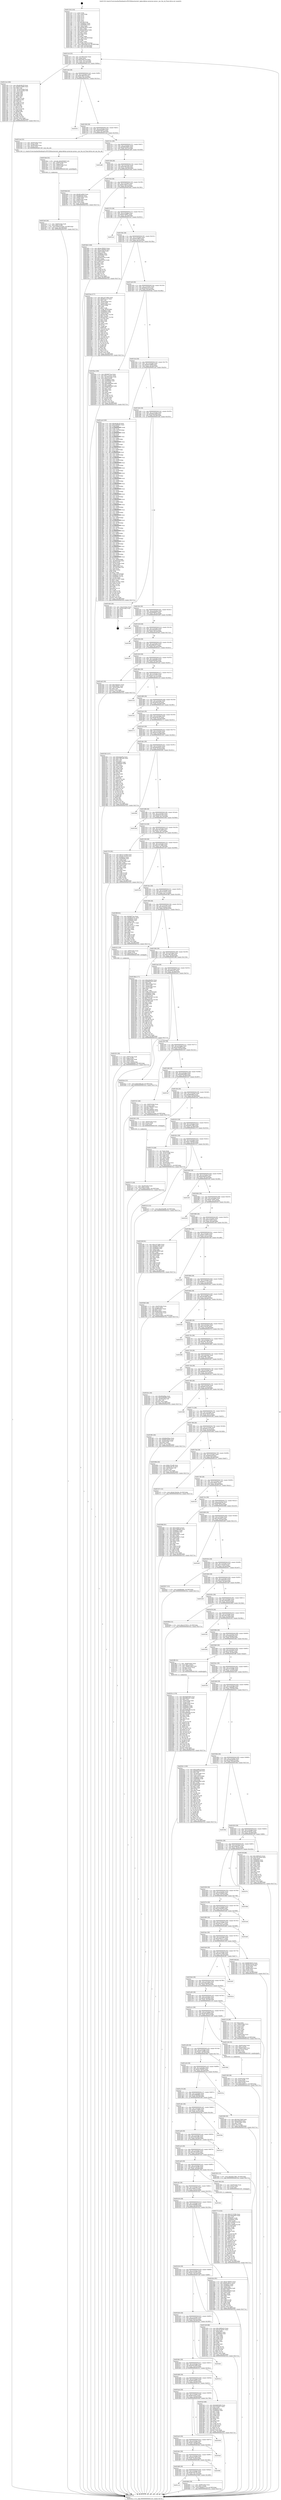 digraph "0x401250" {
  label = "0x401250 (/mnt/c/Users/mathe/Desktop/tcc/POCII/binaries/extr_kphp-kdbrpc-proxyrpc-proxy.c_rpc_fun_ok_Final-ollvm.out::main(0))"
  labelloc = "t"
  node[shape=record]

  Entry [label="",width=0.3,height=0.3,shape=circle,fillcolor=black,style=filled]
  "0x4012c4" [label="{
     0x4012c4 [32]\l
     | [instrs]\l
     &nbsp;&nbsp;0x4012c4 \<+6\>: mov -0x108(%rbp),%eax\l
     &nbsp;&nbsp;0x4012ca \<+2\>: mov %eax,%ecx\l
     &nbsp;&nbsp;0x4012cc \<+6\>: sub $0x818bc234,%ecx\l
     &nbsp;&nbsp;0x4012d2 \<+6\>: mov %eax,-0x11c(%rbp)\l
     &nbsp;&nbsp;0x4012d8 \<+6\>: mov %ecx,-0x120(%rbp)\l
     &nbsp;&nbsp;0x4012de \<+6\>: je 0000000000401c3a \<main+0x9ea\>\l
  }"]
  "0x401c3a" [label="{
     0x401c3a [106]\l
     | [instrs]\l
     &nbsp;&nbsp;0x401c3a \<+5\>: mov $0xafe58c29,%eax\l
     &nbsp;&nbsp;0x401c3f \<+5\>: mov $0x9cb76990,%ecx\l
     &nbsp;&nbsp;0x401c44 \<+2\>: mov $0x1,%dl\l
     &nbsp;&nbsp;0x401c46 \<+7\>: mov -0x102(%rbp),%sil\l
     &nbsp;&nbsp;0x401c4d \<+7\>: mov -0x101(%rbp),%dil\l
     &nbsp;&nbsp;0x401c54 \<+3\>: mov %sil,%r8b\l
     &nbsp;&nbsp;0x401c57 \<+4\>: xor $0xff,%r8b\l
     &nbsp;&nbsp;0x401c5b \<+3\>: mov %dil,%r9b\l
     &nbsp;&nbsp;0x401c5e \<+4\>: xor $0xff,%r9b\l
     &nbsp;&nbsp;0x401c62 \<+3\>: xor $0x1,%dl\l
     &nbsp;&nbsp;0x401c65 \<+3\>: mov %r8b,%r10b\l
     &nbsp;&nbsp;0x401c68 \<+4\>: and $0xff,%r10b\l
     &nbsp;&nbsp;0x401c6c \<+3\>: and %dl,%sil\l
     &nbsp;&nbsp;0x401c6f \<+3\>: mov %r9b,%r11b\l
     &nbsp;&nbsp;0x401c72 \<+4\>: and $0xff,%r11b\l
     &nbsp;&nbsp;0x401c76 \<+3\>: and %dl,%dil\l
     &nbsp;&nbsp;0x401c79 \<+3\>: or %sil,%r10b\l
     &nbsp;&nbsp;0x401c7c \<+3\>: or %dil,%r11b\l
     &nbsp;&nbsp;0x401c7f \<+3\>: xor %r11b,%r10b\l
     &nbsp;&nbsp;0x401c82 \<+3\>: or %r9b,%r8b\l
     &nbsp;&nbsp;0x401c85 \<+4\>: xor $0xff,%r8b\l
     &nbsp;&nbsp;0x401c89 \<+3\>: or $0x1,%dl\l
     &nbsp;&nbsp;0x401c8c \<+3\>: and %dl,%r8b\l
     &nbsp;&nbsp;0x401c8f \<+3\>: or %r8b,%r10b\l
     &nbsp;&nbsp;0x401c92 \<+4\>: test $0x1,%r10b\l
     &nbsp;&nbsp;0x401c96 \<+3\>: cmovne %ecx,%eax\l
     &nbsp;&nbsp;0x401c99 \<+6\>: mov %eax,-0x108(%rbp)\l
     &nbsp;&nbsp;0x401c9f \<+5\>: jmp 00000000004033ca \<main+0x217a\>\l
  }"]
  "0x4012e4" [label="{
     0x4012e4 [28]\l
     | [instrs]\l
     &nbsp;&nbsp;0x4012e4 \<+5\>: jmp 00000000004012e9 \<main+0x99\>\l
     &nbsp;&nbsp;0x4012e9 \<+6\>: mov -0x11c(%rbp),%eax\l
     &nbsp;&nbsp;0x4012ef \<+5\>: sub $0x81dff276,%eax\l
     &nbsp;&nbsp;0x4012f4 \<+6\>: mov %eax,-0x124(%rbp)\l
     &nbsp;&nbsp;0x4012fa \<+6\>: je 000000000040281c \<main+0x15cc\>\l
  }"]
  "0x4033ca" [label="{
     0x4033ca [5]\l
     | [instrs]\l
     &nbsp;&nbsp;0x4033ca \<+5\>: jmp 00000000004012c4 \<main+0x74\>\l
  }"]
  "0x401250" [label="{
     0x401250 [116]\l
     | [instrs]\l
     &nbsp;&nbsp;0x401250 \<+1\>: push %rbp\l
     &nbsp;&nbsp;0x401251 \<+3\>: mov %rsp,%rbp\l
     &nbsp;&nbsp;0x401254 \<+2\>: push %r15\l
     &nbsp;&nbsp;0x401256 \<+2\>: push %r14\l
     &nbsp;&nbsp;0x401258 \<+2\>: push %r13\l
     &nbsp;&nbsp;0x40125a \<+2\>: push %r12\l
     &nbsp;&nbsp;0x40125c \<+1\>: push %rbx\l
     &nbsp;&nbsp;0x40125d \<+7\>: sub $0x2a8,%rsp\l
     &nbsp;&nbsp;0x401264 \<+7\>: mov 0x40605c,%eax\l
     &nbsp;&nbsp;0x40126b \<+7\>: mov 0x406060,%ecx\l
     &nbsp;&nbsp;0x401272 \<+2\>: mov %eax,%edx\l
     &nbsp;&nbsp;0x401274 \<+6\>: add $0x4dc5fe5a,%edx\l
     &nbsp;&nbsp;0x40127a \<+3\>: sub $0x1,%edx\l
     &nbsp;&nbsp;0x40127d \<+6\>: sub $0x4dc5fe5a,%edx\l
     &nbsp;&nbsp;0x401283 \<+3\>: imul %edx,%eax\l
     &nbsp;&nbsp;0x401286 \<+3\>: and $0x1,%eax\l
     &nbsp;&nbsp;0x401289 \<+3\>: cmp $0x0,%eax\l
     &nbsp;&nbsp;0x40128c \<+4\>: sete %r8b\l
     &nbsp;&nbsp;0x401290 \<+4\>: and $0x1,%r8b\l
     &nbsp;&nbsp;0x401294 \<+7\>: mov %r8b,-0x102(%rbp)\l
     &nbsp;&nbsp;0x40129b \<+3\>: cmp $0xa,%ecx\l
     &nbsp;&nbsp;0x40129e \<+4\>: setl %r8b\l
     &nbsp;&nbsp;0x4012a2 \<+4\>: and $0x1,%r8b\l
     &nbsp;&nbsp;0x4012a6 \<+7\>: mov %r8b,-0x101(%rbp)\l
     &nbsp;&nbsp;0x4012ad \<+10\>: movl $0x818bc234,-0x108(%rbp)\l
     &nbsp;&nbsp;0x4012b7 \<+6\>: mov %edi,-0x10c(%rbp)\l
     &nbsp;&nbsp;0x4012bd \<+7\>: mov %rsi,-0x118(%rbp)\l
  }"]
  Exit [label="",width=0.3,height=0.3,shape=circle,fillcolor=black,style=filled,peripheries=2]
  "0x40281c" [label="{
     0x40281c\l
  }", style=dashed]
  "0x401300" [label="{
     0x401300 [28]\l
     | [instrs]\l
     &nbsp;&nbsp;0x401300 \<+5\>: jmp 0000000000401305 \<main+0xb5\>\l
     &nbsp;&nbsp;0x401305 \<+6\>: mov -0x11c(%rbp),%eax\l
     &nbsp;&nbsp;0x40130b \<+5\>: sub $0x8628e022,%eax\l
     &nbsp;&nbsp;0x401310 \<+6\>: mov %eax,-0x128(%rbp)\l
     &nbsp;&nbsp;0x401316 \<+6\>: je 00000000004022a4 \<main+0x1054\>\l
  }"]
  "0x402772" [label="{
     0x402772 [155]\l
     | [instrs]\l
     &nbsp;&nbsp;0x402772 \<+5\>: mov $0x2371026b,%ecx\l
     &nbsp;&nbsp;0x402777 \<+5\>: mov $0x1604ad0a,%edx\l
     &nbsp;&nbsp;0x40277c \<+3\>: mov $0x1,%sil\l
     &nbsp;&nbsp;0x40277f \<+8\>: mov 0x40605c,%r8d\l
     &nbsp;&nbsp;0x402787 \<+8\>: mov 0x406060,%r9d\l
     &nbsp;&nbsp;0x40278f \<+3\>: mov %r8d,%r10d\l
     &nbsp;&nbsp;0x402792 \<+7\>: sub $0x51a4985f,%r10d\l
     &nbsp;&nbsp;0x402799 \<+4\>: sub $0x1,%r10d\l
     &nbsp;&nbsp;0x40279d \<+7\>: add $0x51a4985f,%r10d\l
     &nbsp;&nbsp;0x4027a4 \<+4\>: imul %r10d,%r8d\l
     &nbsp;&nbsp;0x4027a8 \<+4\>: and $0x1,%r8d\l
     &nbsp;&nbsp;0x4027ac \<+4\>: cmp $0x0,%r8d\l
     &nbsp;&nbsp;0x4027b0 \<+4\>: sete %r11b\l
     &nbsp;&nbsp;0x4027b4 \<+4\>: cmp $0xa,%r9d\l
     &nbsp;&nbsp;0x4027b8 \<+3\>: setl %bl\l
     &nbsp;&nbsp;0x4027bb \<+3\>: mov %r11b,%r14b\l
     &nbsp;&nbsp;0x4027be \<+4\>: xor $0xff,%r14b\l
     &nbsp;&nbsp;0x4027c2 \<+3\>: mov %bl,%r15b\l
     &nbsp;&nbsp;0x4027c5 \<+4\>: xor $0xff,%r15b\l
     &nbsp;&nbsp;0x4027c9 \<+4\>: xor $0x1,%sil\l
     &nbsp;&nbsp;0x4027cd \<+3\>: mov %r14b,%r12b\l
     &nbsp;&nbsp;0x4027d0 \<+4\>: and $0xff,%r12b\l
     &nbsp;&nbsp;0x4027d4 \<+3\>: and %sil,%r11b\l
     &nbsp;&nbsp;0x4027d7 \<+3\>: mov %r15b,%r13b\l
     &nbsp;&nbsp;0x4027da \<+4\>: and $0xff,%r13b\l
     &nbsp;&nbsp;0x4027de \<+3\>: and %sil,%bl\l
     &nbsp;&nbsp;0x4027e1 \<+3\>: or %r11b,%r12b\l
     &nbsp;&nbsp;0x4027e4 \<+3\>: or %bl,%r13b\l
     &nbsp;&nbsp;0x4027e7 \<+3\>: xor %r13b,%r12b\l
     &nbsp;&nbsp;0x4027ea \<+3\>: or %r15b,%r14b\l
     &nbsp;&nbsp;0x4027ed \<+4\>: xor $0xff,%r14b\l
     &nbsp;&nbsp;0x4027f1 \<+4\>: or $0x1,%sil\l
     &nbsp;&nbsp;0x4027f5 \<+3\>: and %sil,%r14b\l
     &nbsp;&nbsp;0x4027f8 \<+3\>: or %r14b,%r12b\l
     &nbsp;&nbsp;0x4027fb \<+4\>: test $0x1,%r12b\l
     &nbsp;&nbsp;0x4027ff \<+3\>: cmovne %edx,%ecx\l
     &nbsp;&nbsp;0x402802 \<+6\>: mov %ecx,-0x108(%rbp)\l
     &nbsp;&nbsp;0x402808 \<+5\>: jmp 00000000004033ca \<main+0x217a\>\l
  }"]
  "0x4022a4" [label="{
     0x4022a4 [25]\l
     | [instrs]\l
     &nbsp;&nbsp;0x4022a4 \<+7\>: mov -0xe0(%rbp),%rax\l
     &nbsp;&nbsp;0x4022ab \<+3\>: mov (%rax),%rdi\l
     &nbsp;&nbsp;0x4022ae \<+7\>: mov -0xc8(%rbp),%rax\l
     &nbsp;&nbsp;0x4022b5 \<+3\>: mov (%rax),%rsi\l
     &nbsp;&nbsp;0x4022b8 \<+5\>: call 0000000000401240 \<rpc_fun_ok\>\l
     | [calls]\l
     &nbsp;&nbsp;0x401240 \{1\} (/mnt/c/Users/mathe/Desktop/tcc/POCII/binaries/extr_kphp-kdbrpc-proxyrpc-proxy.c_rpc_fun_ok_Final-ollvm.out::rpc_fun_ok)\l
  }"]
  "0x40131c" [label="{
     0x40131c [28]\l
     | [instrs]\l
     &nbsp;&nbsp;0x40131c \<+5\>: jmp 0000000000401321 \<main+0xd1\>\l
     &nbsp;&nbsp;0x401321 \<+6\>: mov -0x11c(%rbp),%eax\l
     &nbsp;&nbsp;0x401327 \<+5\>: sub $0x86826b8c,%eax\l
     &nbsp;&nbsp;0x40132c \<+6\>: mov %eax,-0x12c(%rbp)\l
     &nbsp;&nbsp;0x401332 \<+6\>: je 0000000000402a86 \<main+0x1836\>\l
  }"]
  "0x401c14" [label="{
     0x401c14\l
  }", style=dashed]
  "0x402a86" [label="{
     0x402a86\l
  }", style=dashed]
  "0x401338" [label="{
     0x401338 [28]\l
     | [instrs]\l
     &nbsp;&nbsp;0x401338 \<+5\>: jmp 000000000040133d \<main+0xed\>\l
     &nbsp;&nbsp;0x40133d \<+6\>: mov -0x11c(%rbp),%eax\l
     &nbsp;&nbsp;0x401343 \<+5\>: sub $0x9198caa9,%eax\l
     &nbsp;&nbsp;0x401348 \<+6\>: mov %eax,-0x130(%rbp)\l
     &nbsp;&nbsp;0x40134e \<+6\>: je 00000000004020dd \<main+0xe8d\>\l
  }"]
  "0x4026b9" [label="{
     0x4026b9 [28]\l
     | [instrs]\l
     &nbsp;&nbsp;0x4026b9 \<+7\>: mov -0x98(%rbp),%rax\l
     &nbsp;&nbsp;0x4026c0 \<+6\>: movl $0x1,(%rax)\l
     &nbsp;&nbsp;0x4026c6 \<+10\>: movl $0xfb412710,-0x108(%rbp)\l
     &nbsp;&nbsp;0x4026d0 \<+5\>: jmp 00000000004033ca \<main+0x217a\>\l
  }"]
  "0x4020dd" [label="{
     0x4020dd [42]\l
     | [instrs]\l
     &nbsp;&nbsp;0x4020dd \<+5\>: mov $0x465adf58,%eax\l
     &nbsp;&nbsp;0x4020e2 \<+5\>: mov $0xdfe4a4f,%ecx\l
     &nbsp;&nbsp;0x4020e7 \<+7\>: mov -0xd8(%rbp),%rdx\l
     &nbsp;&nbsp;0x4020ee \<+2\>: mov (%rdx),%esi\l
     &nbsp;&nbsp;0x4020f0 \<+7\>: mov -0xe8(%rbp),%rdx\l
     &nbsp;&nbsp;0x4020f7 \<+2\>: cmp (%rdx),%esi\l
     &nbsp;&nbsp;0x4020f9 \<+3\>: cmovl %ecx,%eax\l
     &nbsp;&nbsp;0x4020fc \<+6\>: mov %eax,-0x108(%rbp)\l
     &nbsp;&nbsp;0x402102 \<+5\>: jmp 00000000004033ca \<main+0x217a\>\l
  }"]
  "0x401354" [label="{
     0x401354 [28]\l
     | [instrs]\l
     &nbsp;&nbsp;0x401354 \<+5\>: jmp 0000000000401359 \<main+0x109\>\l
     &nbsp;&nbsp;0x401359 \<+6\>: mov -0x11c(%rbp),%eax\l
     &nbsp;&nbsp;0x40135f \<+5\>: sub $0x91c48e1c,%eax\l
     &nbsp;&nbsp;0x401364 \<+6\>: mov %eax,-0x134(%rbp)\l
     &nbsp;&nbsp;0x40136a \<+6\>: je 00000000004024b5 \<main+0x1265\>\l
  }"]
  "0x401bf8" [label="{
     0x401bf8 [28]\l
     | [instrs]\l
     &nbsp;&nbsp;0x401bf8 \<+5\>: jmp 0000000000401bfd \<main+0x9ad\>\l
     &nbsp;&nbsp;0x401bfd \<+6\>: mov -0x11c(%rbp),%eax\l
     &nbsp;&nbsp;0x401c03 \<+5\>: sub $0x6e1667f0,%eax\l
     &nbsp;&nbsp;0x401c08 \<+6\>: mov %eax,-0x270(%rbp)\l
     &nbsp;&nbsp;0x401c0e \<+6\>: je 00000000004026b9 \<main+0x1469\>\l
  }"]
  "0x4024b5" [label="{
     0x4024b5 [109]\l
     | [instrs]\l
     &nbsp;&nbsp;0x4024b5 \<+5\>: mov $0x4a780043,%eax\l
     &nbsp;&nbsp;0x4024ba \<+5\>: mov $0xe726b94d,%ecx\l
     &nbsp;&nbsp;0x4024bf \<+7\>: mov -0xa8(%rbp),%rdx\l
     &nbsp;&nbsp;0x4024c6 \<+6\>: movl $0x1,(%rdx)\l
     &nbsp;&nbsp;0x4024cc \<+7\>: mov 0x40605c,%esi\l
     &nbsp;&nbsp;0x4024d3 \<+7\>: mov 0x406060,%edi\l
     &nbsp;&nbsp;0x4024da \<+3\>: mov %esi,%r8d\l
     &nbsp;&nbsp;0x4024dd \<+7\>: add $0x43678792,%r8d\l
     &nbsp;&nbsp;0x4024e4 \<+4\>: sub $0x1,%r8d\l
     &nbsp;&nbsp;0x4024e8 \<+7\>: sub $0x43678792,%r8d\l
     &nbsp;&nbsp;0x4024ef \<+4\>: imul %r8d,%esi\l
     &nbsp;&nbsp;0x4024f3 \<+3\>: and $0x1,%esi\l
     &nbsp;&nbsp;0x4024f6 \<+3\>: cmp $0x0,%esi\l
     &nbsp;&nbsp;0x4024f9 \<+4\>: sete %r9b\l
     &nbsp;&nbsp;0x4024fd \<+3\>: cmp $0xa,%edi\l
     &nbsp;&nbsp;0x402500 \<+4\>: setl %r10b\l
     &nbsp;&nbsp;0x402504 \<+3\>: mov %r9b,%r11b\l
     &nbsp;&nbsp;0x402507 \<+3\>: and %r10b,%r11b\l
     &nbsp;&nbsp;0x40250a \<+3\>: xor %r10b,%r9b\l
     &nbsp;&nbsp;0x40250d \<+3\>: or %r9b,%r11b\l
     &nbsp;&nbsp;0x402510 \<+4\>: test $0x1,%r11b\l
     &nbsp;&nbsp;0x402514 \<+3\>: cmovne %ecx,%eax\l
     &nbsp;&nbsp;0x402517 \<+6\>: mov %eax,-0x108(%rbp)\l
     &nbsp;&nbsp;0x40251d \<+5\>: jmp 00000000004033ca \<main+0x217a\>\l
  }"]
  "0x401370" [label="{
     0x401370 [28]\l
     | [instrs]\l
     &nbsp;&nbsp;0x401370 \<+5\>: jmp 0000000000401375 \<main+0x125\>\l
     &nbsp;&nbsp;0x401375 \<+6\>: mov -0x11c(%rbp),%eax\l
     &nbsp;&nbsp;0x40137b \<+5\>: sub $0x93146f97,%eax\l
     &nbsp;&nbsp;0x401380 \<+6\>: mov %eax,-0x138(%rbp)\l
     &nbsp;&nbsp;0x401386 \<+6\>: je 00000000004032a2 \<main+0x2052\>\l
  }"]
  "0x402f0b" [label="{
     0x402f0b\l
  }", style=dashed]
  "0x4032a2" [label="{
     0x4032a2\l
  }", style=dashed]
  "0x40138c" [label="{
     0x40138c [28]\l
     | [instrs]\l
     &nbsp;&nbsp;0x40138c \<+5\>: jmp 0000000000401391 \<main+0x141\>\l
     &nbsp;&nbsp;0x401391 \<+6\>: mov -0x11c(%rbp),%eax\l
     &nbsp;&nbsp;0x401397 \<+5\>: sub $0x93e7f6f2,%eax\l
     &nbsp;&nbsp;0x40139c \<+6\>: mov %eax,-0x13c(%rbp)\l
     &nbsp;&nbsp;0x4013a2 \<+6\>: je 00000000004025ea \<main+0x139a\>\l
  }"]
  "0x401bdc" [label="{
     0x401bdc [28]\l
     | [instrs]\l
     &nbsp;&nbsp;0x401bdc \<+5\>: jmp 0000000000401be1 \<main+0x991\>\l
     &nbsp;&nbsp;0x401be1 \<+6\>: mov -0x11c(%rbp),%eax\l
     &nbsp;&nbsp;0x401be7 \<+5\>: sub $0x6dcd79af,%eax\l
     &nbsp;&nbsp;0x401bec \<+6\>: mov %eax,-0x26c(%rbp)\l
     &nbsp;&nbsp;0x401bf2 \<+6\>: je 0000000000402f0b \<main+0x1cbb\>\l
  }"]
  "0x4025ea" [label="{
     0x4025ea [177]\l
     | [instrs]\l
     &nbsp;&nbsp;0x4025ea \<+5\>: mov $0xc247348a,%eax\l
     &nbsp;&nbsp;0x4025ef \<+5\>: mov $0xd05a1a2,%ecx\l
     &nbsp;&nbsp;0x4025f4 \<+2\>: mov $0x1,%dl\l
     &nbsp;&nbsp;0x4025f6 \<+7\>: mov -0xa0(%rbp),%rsi\l
     &nbsp;&nbsp;0x4025fd \<+2\>: mov (%rsi),%edi\l
     &nbsp;&nbsp;0x4025ff \<+7\>: mov -0xd0(%rbp),%rsi\l
     &nbsp;&nbsp;0x402606 \<+2\>: cmp (%rsi),%edi\l
     &nbsp;&nbsp;0x402608 \<+4\>: setl %r8b\l
     &nbsp;&nbsp;0x40260c \<+4\>: and $0x1,%r8b\l
     &nbsp;&nbsp;0x402610 \<+4\>: mov %r8b,-0x2f(%rbp)\l
     &nbsp;&nbsp;0x402614 \<+7\>: mov 0x40605c,%edi\l
     &nbsp;&nbsp;0x40261b \<+8\>: mov 0x406060,%r9d\l
     &nbsp;&nbsp;0x402623 \<+3\>: mov %edi,%r10d\l
     &nbsp;&nbsp;0x402626 \<+7\>: sub $0x3af79917,%r10d\l
     &nbsp;&nbsp;0x40262d \<+4\>: sub $0x1,%r10d\l
     &nbsp;&nbsp;0x402631 \<+7\>: add $0x3af79917,%r10d\l
     &nbsp;&nbsp;0x402638 \<+4\>: imul %r10d,%edi\l
     &nbsp;&nbsp;0x40263c \<+3\>: and $0x1,%edi\l
     &nbsp;&nbsp;0x40263f \<+3\>: cmp $0x0,%edi\l
     &nbsp;&nbsp;0x402642 \<+4\>: sete %r8b\l
     &nbsp;&nbsp;0x402646 \<+4\>: cmp $0xa,%r9d\l
     &nbsp;&nbsp;0x40264a \<+4\>: setl %r11b\l
     &nbsp;&nbsp;0x40264e \<+3\>: mov %r8b,%bl\l
     &nbsp;&nbsp;0x402651 \<+3\>: xor $0xff,%bl\l
     &nbsp;&nbsp;0x402654 \<+3\>: mov %r11b,%r14b\l
     &nbsp;&nbsp;0x402657 \<+4\>: xor $0xff,%r14b\l
     &nbsp;&nbsp;0x40265b \<+3\>: xor $0x0,%dl\l
     &nbsp;&nbsp;0x40265e \<+3\>: mov %bl,%r15b\l
     &nbsp;&nbsp;0x402661 \<+4\>: and $0x0,%r15b\l
     &nbsp;&nbsp;0x402665 \<+3\>: and %dl,%r8b\l
     &nbsp;&nbsp;0x402668 \<+3\>: mov %r14b,%r12b\l
     &nbsp;&nbsp;0x40266b \<+4\>: and $0x0,%r12b\l
     &nbsp;&nbsp;0x40266f \<+3\>: and %dl,%r11b\l
     &nbsp;&nbsp;0x402672 \<+3\>: or %r8b,%r15b\l
     &nbsp;&nbsp;0x402675 \<+3\>: or %r11b,%r12b\l
     &nbsp;&nbsp;0x402678 \<+3\>: xor %r12b,%r15b\l
     &nbsp;&nbsp;0x40267b \<+3\>: or %r14b,%bl\l
     &nbsp;&nbsp;0x40267e \<+3\>: xor $0xff,%bl\l
     &nbsp;&nbsp;0x402681 \<+3\>: or $0x0,%dl\l
     &nbsp;&nbsp;0x402684 \<+2\>: and %dl,%bl\l
     &nbsp;&nbsp;0x402686 \<+3\>: or %bl,%r15b\l
     &nbsp;&nbsp;0x402689 \<+4\>: test $0x1,%r15b\l
     &nbsp;&nbsp;0x40268d \<+3\>: cmovne %ecx,%eax\l
     &nbsp;&nbsp;0x402690 \<+6\>: mov %eax,-0x108(%rbp)\l
     &nbsp;&nbsp;0x402696 \<+5\>: jmp 00000000004033ca \<main+0x217a\>\l
  }"]
  "0x4013a8" [label="{
     0x4013a8 [28]\l
     | [instrs]\l
     &nbsp;&nbsp;0x4013a8 \<+5\>: jmp 00000000004013ad \<main+0x15d\>\l
     &nbsp;&nbsp;0x4013ad \<+6\>: mov -0x11c(%rbp),%eax\l
     &nbsp;&nbsp;0x4013b3 \<+5\>: sub $0x98cfa53c,%eax\l
     &nbsp;&nbsp;0x4013b8 \<+6\>: mov %eax,-0x140(%rbp)\l
     &nbsp;&nbsp;0x4013be \<+6\>: je 0000000000402fea \<main+0x1d9a\>\l
  }"]
  "0x4028af" [label="{
     0x4028af\l
  }", style=dashed]
  "0x402fea" [label="{
     0x402fea [109]\l
     | [instrs]\l
     &nbsp;&nbsp;0x402fea \<+5\>: mov $0x9e875aa,%eax\l
     &nbsp;&nbsp;0x402fef \<+5\>: mov $0x111f3cb2,%ecx\l
     &nbsp;&nbsp;0x402ff4 \<+7\>: mov -0x100(%rbp),%rdx\l
     &nbsp;&nbsp;0x402ffb \<+6\>: movl $0x0,(%rdx)\l
     &nbsp;&nbsp;0x403001 \<+7\>: mov 0x40605c,%esi\l
     &nbsp;&nbsp;0x403008 \<+7\>: mov 0x406060,%edi\l
     &nbsp;&nbsp;0x40300f \<+3\>: mov %esi,%r8d\l
     &nbsp;&nbsp;0x403012 \<+7\>: add $0xe0689386,%r8d\l
     &nbsp;&nbsp;0x403019 \<+4\>: sub $0x1,%r8d\l
     &nbsp;&nbsp;0x40301d \<+7\>: sub $0xe0689386,%r8d\l
     &nbsp;&nbsp;0x403024 \<+4\>: imul %r8d,%esi\l
     &nbsp;&nbsp;0x403028 \<+3\>: and $0x1,%esi\l
     &nbsp;&nbsp;0x40302b \<+3\>: cmp $0x0,%esi\l
     &nbsp;&nbsp;0x40302e \<+4\>: sete %r9b\l
     &nbsp;&nbsp;0x403032 \<+3\>: cmp $0xa,%edi\l
     &nbsp;&nbsp;0x403035 \<+4\>: setl %r10b\l
     &nbsp;&nbsp;0x403039 \<+3\>: mov %r9b,%r11b\l
     &nbsp;&nbsp;0x40303c \<+3\>: and %r10b,%r11b\l
     &nbsp;&nbsp;0x40303f \<+3\>: xor %r10b,%r9b\l
     &nbsp;&nbsp;0x403042 \<+3\>: or %r9b,%r11b\l
     &nbsp;&nbsp;0x403045 \<+4\>: test $0x1,%r11b\l
     &nbsp;&nbsp;0x403049 \<+3\>: cmovne %ecx,%eax\l
     &nbsp;&nbsp;0x40304c \<+6\>: mov %eax,-0x108(%rbp)\l
     &nbsp;&nbsp;0x403052 \<+5\>: jmp 00000000004033ca \<main+0x217a\>\l
  }"]
  "0x4013c4" [label="{
     0x4013c4 [28]\l
     | [instrs]\l
     &nbsp;&nbsp;0x4013c4 \<+5\>: jmp 00000000004013c9 \<main+0x179\>\l
     &nbsp;&nbsp;0x4013c9 \<+6\>: mov -0x11c(%rbp),%eax\l
     &nbsp;&nbsp;0x4013cf \<+5\>: sub $0x9cb76990,%eax\l
     &nbsp;&nbsp;0x4013d4 \<+6\>: mov %eax,-0x144(%rbp)\l
     &nbsp;&nbsp;0x4013da \<+6\>: je 0000000000401ca4 \<main+0xa54\>\l
  }"]
  "0x401bc0" [label="{
     0x401bc0 [28]\l
     | [instrs]\l
     &nbsp;&nbsp;0x401bc0 \<+5\>: jmp 0000000000401bc5 \<main+0x975\>\l
     &nbsp;&nbsp;0x401bc5 \<+6\>: mov -0x11c(%rbp),%eax\l
     &nbsp;&nbsp;0x401bcb \<+5\>: sub $0x6b7cdcbf,%eax\l
     &nbsp;&nbsp;0x401bd0 \<+6\>: mov %eax,-0x268(%rbp)\l
     &nbsp;&nbsp;0x401bd6 \<+6\>: je 00000000004028af \<main+0x165f\>\l
  }"]
  "0x401ca4" [label="{
     0x401ca4 [559]\l
     | [instrs]\l
     &nbsp;&nbsp;0x401ca4 \<+5\>: mov $0xafe58c29,%eax\l
     &nbsp;&nbsp;0x401ca9 \<+5\>: mov $0xaad694d2,%ecx\l
     &nbsp;&nbsp;0x401cae \<+3\>: mov %rsp,%rdx\l
     &nbsp;&nbsp;0x401cb1 \<+4\>: add $0xfffffffffffffff0,%rdx\l
     &nbsp;&nbsp;0x401cb5 \<+3\>: mov %rdx,%rsp\l
     &nbsp;&nbsp;0x401cb8 \<+7\>: mov %rdx,-0x100(%rbp)\l
     &nbsp;&nbsp;0x401cbf \<+3\>: mov %rsp,%rdx\l
     &nbsp;&nbsp;0x401cc2 \<+4\>: add $0xfffffffffffffff0,%rdx\l
     &nbsp;&nbsp;0x401cc6 \<+3\>: mov %rdx,%rsp\l
     &nbsp;&nbsp;0x401cc9 \<+3\>: mov %rsp,%rsi\l
     &nbsp;&nbsp;0x401ccc \<+4\>: add $0xfffffffffffffff0,%rsi\l
     &nbsp;&nbsp;0x401cd0 \<+3\>: mov %rsi,%rsp\l
     &nbsp;&nbsp;0x401cd3 \<+7\>: mov %rsi,-0xf8(%rbp)\l
     &nbsp;&nbsp;0x401cda \<+3\>: mov %rsp,%rsi\l
     &nbsp;&nbsp;0x401cdd \<+4\>: add $0xfffffffffffffff0,%rsi\l
     &nbsp;&nbsp;0x401ce1 \<+3\>: mov %rsi,%rsp\l
     &nbsp;&nbsp;0x401ce4 \<+7\>: mov %rsi,-0xf0(%rbp)\l
     &nbsp;&nbsp;0x401ceb \<+3\>: mov %rsp,%rsi\l
     &nbsp;&nbsp;0x401cee \<+4\>: add $0xfffffffffffffff0,%rsi\l
     &nbsp;&nbsp;0x401cf2 \<+3\>: mov %rsi,%rsp\l
     &nbsp;&nbsp;0x401cf5 \<+7\>: mov %rsi,-0xe8(%rbp)\l
     &nbsp;&nbsp;0x401cfc \<+3\>: mov %rsp,%rsi\l
     &nbsp;&nbsp;0x401cff \<+4\>: add $0xfffffffffffffff0,%rsi\l
     &nbsp;&nbsp;0x401d03 \<+3\>: mov %rsi,%rsp\l
     &nbsp;&nbsp;0x401d06 \<+7\>: mov %rsi,-0xe0(%rbp)\l
     &nbsp;&nbsp;0x401d0d \<+3\>: mov %rsp,%rsi\l
     &nbsp;&nbsp;0x401d10 \<+4\>: add $0xfffffffffffffff0,%rsi\l
     &nbsp;&nbsp;0x401d14 \<+3\>: mov %rsi,%rsp\l
     &nbsp;&nbsp;0x401d17 \<+7\>: mov %rsi,-0xd8(%rbp)\l
     &nbsp;&nbsp;0x401d1e \<+3\>: mov %rsp,%rsi\l
     &nbsp;&nbsp;0x401d21 \<+4\>: add $0xfffffffffffffff0,%rsi\l
     &nbsp;&nbsp;0x401d25 \<+3\>: mov %rsi,%rsp\l
     &nbsp;&nbsp;0x401d28 \<+7\>: mov %rsi,-0xd0(%rbp)\l
     &nbsp;&nbsp;0x401d2f \<+3\>: mov %rsp,%rsi\l
     &nbsp;&nbsp;0x401d32 \<+4\>: add $0xfffffffffffffff0,%rsi\l
     &nbsp;&nbsp;0x401d36 \<+3\>: mov %rsi,%rsp\l
     &nbsp;&nbsp;0x401d39 \<+7\>: mov %rsi,-0xc8(%rbp)\l
     &nbsp;&nbsp;0x401d40 \<+3\>: mov %rsp,%rsi\l
     &nbsp;&nbsp;0x401d43 \<+4\>: add $0xfffffffffffffff0,%rsi\l
     &nbsp;&nbsp;0x401d47 \<+3\>: mov %rsi,%rsp\l
     &nbsp;&nbsp;0x401d4a \<+7\>: mov %rsi,-0xc0(%rbp)\l
     &nbsp;&nbsp;0x401d51 \<+3\>: mov %rsp,%rsi\l
     &nbsp;&nbsp;0x401d54 \<+4\>: add $0xfffffffffffffff0,%rsi\l
     &nbsp;&nbsp;0x401d58 \<+3\>: mov %rsi,%rsp\l
     &nbsp;&nbsp;0x401d5b \<+7\>: mov %rsi,-0xb8(%rbp)\l
     &nbsp;&nbsp;0x401d62 \<+3\>: mov %rsp,%rsi\l
     &nbsp;&nbsp;0x401d65 \<+4\>: add $0xfffffffffffffff0,%rsi\l
     &nbsp;&nbsp;0x401d69 \<+3\>: mov %rsi,%rsp\l
     &nbsp;&nbsp;0x401d6c \<+7\>: mov %rsi,-0xb0(%rbp)\l
     &nbsp;&nbsp;0x401d73 \<+3\>: mov %rsp,%rsi\l
     &nbsp;&nbsp;0x401d76 \<+4\>: add $0xfffffffffffffff0,%rsi\l
     &nbsp;&nbsp;0x401d7a \<+3\>: mov %rsi,%rsp\l
     &nbsp;&nbsp;0x401d7d \<+7\>: mov %rsi,-0xa8(%rbp)\l
     &nbsp;&nbsp;0x401d84 \<+3\>: mov %rsp,%rsi\l
     &nbsp;&nbsp;0x401d87 \<+4\>: add $0xfffffffffffffff0,%rsi\l
     &nbsp;&nbsp;0x401d8b \<+3\>: mov %rsi,%rsp\l
     &nbsp;&nbsp;0x401d8e \<+7\>: mov %rsi,-0xa0(%rbp)\l
     &nbsp;&nbsp;0x401d95 \<+3\>: mov %rsp,%rsi\l
     &nbsp;&nbsp;0x401d98 \<+4\>: add $0xfffffffffffffff0,%rsi\l
     &nbsp;&nbsp;0x401d9c \<+3\>: mov %rsi,%rsp\l
     &nbsp;&nbsp;0x401d9f \<+7\>: mov %rsi,-0x98(%rbp)\l
     &nbsp;&nbsp;0x401da6 \<+3\>: mov %rsp,%rsi\l
     &nbsp;&nbsp;0x401da9 \<+4\>: add $0xfffffffffffffff0,%rsi\l
     &nbsp;&nbsp;0x401dad \<+3\>: mov %rsi,%rsp\l
     &nbsp;&nbsp;0x401db0 \<+7\>: mov %rsi,-0x90(%rbp)\l
     &nbsp;&nbsp;0x401db7 \<+3\>: mov %rsp,%rsi\l
     &nbsp;&nbsp;0x401dba \<+4\>: add $0xfffffffffffffff0,%rsi\l
     &nbsp;&nbsp;0x401dbe \<+3\>: mov %rsi,%rsp\l
     &nbsp;&nbsp;0x401dc1 \<+7\>: mov %rsi,-0x88(%rbp)\l
     &nbsp;&nbsp;0x401dc8 \<+3\>: mov %rsp,%rsi\l
     &nbsp;&nbsp;0x401dcb \<+4\>: add $0xfffffffffffffff0,%rsi\l
     &nbsp;&nbsp;0x401dcf \<+3\>: mov %rsi,%rsp\l
     &nbsp;&nbsp;0x401dd2 \<+4\>: mov %rsi,-0x80(%rbp)\l
     &nbsp;&nbsp;0x401dd6 \<+3\>: mov %rsp,%rsi\l
     &nbsp;&nbsp;0x401dd9 \<+4\>: add $0xfffffffffffffff0,%rsi\l
     &nbsp;&nbsp;0x401ddd \<+3\>: mov %rsi,%rsp\l
     &nbsp;&nbsp;0x401de0 \<+4\>: mov %rsi,-0x78(%rbp)\l
     &nbsp;&nbsp;0x401de4 \<+3\>: mov %rsp,%rsi\l
     &nbsp;&nbsp;0x401de7 \<+4\>: add $0xfffffffffffffff0,%rsi\l
     &nbsp;&nbsp;0x401deb \<+3\>: mov %rsi,%rsp\l
     &nbsp;&nbsp;0x401dee \<+4\>: mov %rsi,-0x70(%rbp)\l
     &nbsp;&nbsp;0x401df2 \<+3\>: mov %rsp,%rsi\l
     &nbsp;&nbsp;0x401df5 \<+4\>: add $0xfffffffffffffff0,%rsi\l
     &nbsp;&nbsp;0x401df9 \<+3\>: mov %rsi,%rsp\l
     &nbsp;&nbsp;0x401dfc \<+4\>: mov %rsi,-0x68(%rbp)\l
     &nbsp;&nbsp;0x401e00 \<+3\>: mov %rsp,%rsi\l
     &nbsp;&nbsp;0x401e03 \<+4\>: add $0xfffffffffffffff0,%rsi\l
     &nbsp;&nbsp;0x401e07 \<+3\>: mov %rsi,%rsp\l
     &nbsp;&nbsp;0x401e0a \<+4\>: mov %rsi,-0x60(%rbp)\l
     &nbsp;&nbsp;0x401e0e \<+3\>: mov %rsp,%rsi\l
     &nbsp;&nbsp;0x401e11 \<+4\>: add $0xfffffffffffffff0,%rsi\l
     &nbsp;&nbsp;0x401e15 \<+3\>: mov %rsi,%rsp\l
     &nbsp;&nbsp;0x401e18 \<+4\>: mov %rsi,-0x58(%rbp)\l
     &nbsp;&nbsp;0x401e1c \<+3\>: mov %rsp,%rsi\l
     &nbsp;&nbsp;0x401e1f \<+4\>: add $0xfffffffffffffff0,%rsi\l
     &nbsp;&nbsp;0x401e23 \<+3\>: mov %rsi,%rsp\l
     &nbsp;&nbsp;0x401e26 \<+4\>: mov %rsi,-0x50(%rbp)\l
     &nbsp;&nbsp;0x401e2a \<+3\>: mov %rsp,%rsi\l
     &nbsp;&nbsp;0x401e2d \<+4\>: add $0xfffffffffffffff0,%rsi\l
     &nbsp;&nbsp;0x401e31 \<+3\>: mov %rsi,%rsp\l
     &nbsp;&nbsp;0x401e34 \<+4\>: mov %rsi,-0x48(%rbp)\l
     &nbsp;&nbsp;0x401e38 \<+3\>: mov %rsp,%rsi\l
     &nbsp;&nbsp;0x401e3b \<+4\>: add $0xfffffffffffffff0,%rsi\l
     &nbsp;&nbsp;0x401e3f \<+3\>: mov %rsi,%rsp\l
     &nbsp;&nbsp;0x401e42 \<+4\>: mov %rsi,-0x40(%rbp)\l
     &nbsp;&nbsp;0x401e46 \<+7\>: mov -0x100(%rbp),%rsi\l
     &nbsp;&nbsp;0x401e4d \<+6\>: movl $0x0,(%rsi)\l
     &nbsp;&nbsp;0x401e53 \<+6\>: mov -0x10c(%rbp),%edi\l
     &nbsp;&nbsp;0x401e59 \<+2\>: mov %edi,(%rdx)\l
     &nbsp;&nbsp;0x401e5b \<+7\>: mov -0xf8(%rbp),%rsi\l
     &nbsp;&nbsp;0x401e62 \<+7\>: mov -0x118(%rbp),%r8\l
     &nbsp;&nbsp;0x401e69 \<+3\>: mov %r8,(%rsi)\l
     &nbsp;&nbsp;0x401e6c \<+3\>: cmpl $0x2,(%rdx)\l
     &nbsp;&nbsp;0x401e6f \<+4\>: setne %r9b\l
     &nbsp;&nbsp;0x401e73 \<+4\>: and $0x1,%r9b\l
     &nbsp;&nbsp;0x401e77 \<+4\>: mov %r9b,-0x35(%rbp)\l
     &nbsp;&nbsp;0x401e7b \<+8\>: mov 0x40605c,%r10d\l
     &nbsp;&nbsp;0x401e83 \<+8\>: mov 0x406060,%r11d\l
     &nbsp;&nbsp;0x401e8b \<+3\>: mov %r10d,%ebx\l
     &nbsp;&nbsp;0x401e8e \<+6\>: add $0x47e233b7,%ebx\l
     &nbsp;&nbsp;0x401e94 \<+3\>: sub $0x1,%ebx\l
     &nbsp;&nbsp;0x401e97 \<+6\>: sub $0x47e233b7,%ebx\l
     &nbsp;&nbsp;0x401e9d \<+4\>: imul %ebx,%r10d\l
     &nbsp;&nbsp;0x401ea1 \<+4\>: and $0x1,%r10d\l
     &nbsp;&nbsp;0x401ea5 \<+4\>: cmp $0x0,%r10d\l
     &nbsp;&nbsp;0x401ea9 \<+4\>: sete %r9b\l
     &nbsp;&nbsp;0x401ead \<+4\>: cmp $0xa,%r11d\l
     &nbsp;&nbsp;0x401eb1 \<+4\>: setl %r14b\l
     &nbsp;&nbsp;0x401eb5 \<+3\>: mov %r9b,%r15b\l
     &nbsp;&nbsp;0x401eb8 \<+3\>: and %r14b,%r15b\l
     &nbsp;&nbsp;0x401ebb \<+3\>: xor %r14b,%r9b\l
     &nbsp;&nbsp;0x401ebe \<+3\>: or %r9b,%r15b\l
     &nbsp;&nbsp;0x401ec1 \<+4\>: test $0x1,%r15b\l
     &nbsp;&nbsp;0x401ec5 \<+3\>: cmovne %ecx,%eax\l
     &nbsp;&nbsp;0x401ec8 \<+6\>: mov %eax,-0x108(%rbp)\l
     &nbsp;&nbsp;0x401ece \<+5\>: jmp 00000000004033ca \<main+0x217a\>\l
  }"]
  "0x4013e0" [label="{
     0x4013e0 [28]\l
     | [instrs]\l
     &nbsp;&nbsp;0x4013e0 \<+5\>: jmp 00000000004013e5 \<main+0x195\>\l
     &nbsp;&nbsp;0x4013e5 \<+6\>: mov -0x11c(%rbp),%eax\l
     &nbsp;&nbsp;0x4013eb \<+5\>: sub $0x9dda3e0f,%eax\l
     &nbsp;&nbsp;0x4013f0 \<+6\>: mov %eax,-0x148(%rbp)\l
     &nbsp;&nbsp;0x4013f6 \<+6\>: je 0000000000403160 \<main+0x1f10\>\l
  }"]
  "0x402956" [label="{
     0x402956\l
  }", style=dashed]
  "0x402573" [label="{
     0x402573 [28]\l
     | [instrs]\l
     &nbsp;&nbsp;0x402573 \<+7\>: mov -0xa0(%rbp),%rax\l
     &nbsp;&nbsp;0x40257a \<+6\>: movl $0x0,(%rax)\l
     &nbsp;&nbsp;0x402580 \<+10\>: movl $0xf1ccf402,-0x108(%rbp)\l
     &nbsp;&nbsp;0x40258a \<+5\>: jmp 00000000004033ca \<main+0x217a\>\l
  }"]
  "0x4022e0" [label="{
     0x4022e0 [34]\l
     | [instrs]\l
     &nbsp;&nbsp;0x4022e0 \<+7\>: mov -0xb0(%rbp),%rdi\l
     &nbsp;&nbsp;0x4022e7 \<+6\>: movl $0x0,(%rdi)\l
     &nbsp;&nbsp;0x4022ed \<+10\>: movl $0xb5a22eea,-0x108(%rbp)\l
     &nbsp;&nbsp;0x4022f7 \<+6\>: mov %eax,-0x278(%rbp)\l
     &nbsp;&nbsp;0x4022fd \<+5\>: jmp 00000000004033ca \<main+0x217a\>\l
  }"]
  "0x403160" [label="{
     0x403160 [18]\l
     | [instrs]\l
     &nbsp;&nbsp;0x403160 \<+3\>: mov -0x2c(%rbp),%eax\l
     &nbsp;&nbsp;0x403163 \<+4\>: lea -0x28(%rbp),%rsp\l
     &nbsp;&nbsp;0x403167 \<+1\>: pop %rbx\l
     &nbsp;&nbsp;0x403168 \<+2\>: pop %r12\l
     &nbsp;&nbsp;0x40316a \<+2\>: pop %r13\l
     &nbsp;&nbsp;0x40316c \<+2\>: pop %r14\l
     &nbsp;&nbsp;0x40316e \<+2\>: pop %r15\l
     &nbsp;&nbsp;0x403170 \<+1\>: pop %rbp\l
     &nbsp;&nbsp;0x403171 \<+1\>: ret\l
  }"]
  "0x4013fc" [label="{
     0x4013fc [28]\l
     | [instrs]\l
     &nbsp;&nbsp;0x4013fc \<+5\>: jmp 0000000000401401 \<main+0x1b1\>\l
     &nbsp;&nbsp;0x401401 \<+6\>: mov -0x11c(%rbp),%eax\l
     &nbsp;&nbsp;0x401407 \<+5\>: sub $0x9f9dfbb5,%eax\l
     &nbsp;&nbsp;0x40140c \<+6\>: mov %eax,-0x14c(%rbp)\l
     &nbsp;&nbsp;0x401412 \<+6\>: je 0000000000402b00 \<main+0x18b0\>\l
  }"]
  "0x4022bd" [label="{
     0x4022bd [35]\l
     | [instrs]\l
     &nbsp;&nbsp;0x4022bd \<+10\>: movabs $0x4040d6,%rdi\l
     &nbsp;&nbsp;0x4022c7 \<+7\>: mov -0xb8(%rbp),%rsi\l
     &nbsp;&nbsp;0x4022ce \<+2\>: mov %eax,(%rsi)\l
     &nbsp;&nbsp;0x4022d0 \<+7\>: mov -0xb8(%rbp),%rsi\l
     &nbsp;&nbsp;0x4022d7 \<+2\>: mov (%rsi),%esi\l
     &nbsp;&nbsp;0x4022d9 \<+2\>: mov $0x0,%al\l
     &nbsp;&nbsp;0x4022db \<+5\>: call 0000000000401040 \<printf@plt\>\l
     | [calls]\l
     &nbsp;&nbsp;0x401040 \{1\} (unknown)\l
  }"]
  "0x402b00" [label="{
     0x402b00\l
  }", style=dashed]
  "0x401418" [label="{
     0x401418 [28]\l
     | [instrs]\l
     &nbsp;&nbsp;0x401418 \<+5\>: jmp 000000000040141d \<main+0x1cd\>\l
     &nbsp;&nbsp;0x40141d \<+6\>: mov -0x11c(%rbp),%eax\l
     &nbsp;&nbsp;0x401423 \<+5\>: sub $0xa438af33,%eax\l
     &nbsp;&nbsp;0x401428 \<+6\>: mov %eax,-0x150(%rbp)\l
     &nbsp;&nbsp;0x40142e \<+6\>: je 00000000004029f3 \<main+0x17a3\>\l
  }"]
  "0x402169" [label="{
     0x402169 [38]\l
     | [instrs]\l
     &nbsp;&nbsp;0x402169 \<+7\>: mov -0xc8(%rbp),%rdi\l
     &nbsp;&nbsp;0x402170 \<+3\>: mov %rax,(%rdi)\l
     &nbsp;&nbsp;0x402173 \<+7\>: mov -0xc0(%rbp),%rax\l
     &nbsp;&nbsp;0x40217a \<+6\>: movl $0x0,(%rax)\l
     &nbsp;&nbsp;0x402180 \<+10\>: movl $0x3c843127,-0x108(%rbp)\l
     &nbsp;&nbsp;0x40218a \<+5\>: jmp 00000000004033ca \<main+0x217a\>\l
  }"]
  "0x4029f3" [label="{
     0x4029f3\l
  }", style=dashed]
  "0x401434" [label="{
     0x401434 [28]\l
     | [instrs]\l
     &nbsp;&nbsp;0x401434 \<+5\>: jmp 0000000000401439 \<main+0x1e9\>\l
     &nbsp;&nbsp;0x401439 \<+6\>: mov -0x11c(%rbp),%eax\l
     &nbsp;&nbsp;0x40143f \<+5\>: sub $0xa4fdb167,%eax\l
     &nbsp;&nbsp;0x401444 \<+6\>: mov %eax,-0x154(%rbp)\l
     &nbsp;&nbsp;0x40144a \<+6\>: je 0000000000402d7c \<main+0x1b2c\>\l
  }"]
  "0x40201c" [label="{
     0x40201c [178]\l
     | [instrs]\l
     &nbsp;&nbsp;0x40201c \<+5\>: mov $0xd4d05b94,%ecx\l
     &nbsp;&nbsp;0x402021 \<+5\>: mov $0xc80b5cf1,%edx\l
     &nbsp;&nbsp;0x402026 \<+3\>: mov $0x1,%sil\l
     &nbsp;&nbsp;0x402029 \<+7\>: mov -0xe0(%rbp),%rdi\l
     &nbsp;&nbsp;0x402030 \<+3\>: mov %rax,(%rdi)\l
     &nbsp;&nbsp;0x402033 \<+7\>: mov -0xd8(%rbp),%rax\l
     &nbsp;&nbsp;0x40203a \<+6\>: movl $0x0,(%rax)\l
     &nbsp;&nbsp;0x402040 \<+8\>: mov 0x40605c,%r8d\l
     &nbsp;&nbsp;0x402048 \<+8\>: mov 0x406060,%r9d\l
     &nbsp;&nbsp;0x402050 \<+3\>: mov %r8d,%r10d\l
     &nbsp;&nbsp;0x402053 \<+7\>: add $0xce48da94,%r10d\l
     &nbsp;&nbsp;0x40205a \<+4\>: sub $0x1,%r10d\l
     &nbsp;&nbsp;0x40205e \<+7\>: sub $0xce48da94,%r10d\l
     &nbsp;&nbsp;0x402065 \<+4\>: imul %r10d,%r8d\l
     &nbsp;&nbsp;0x402069 \<+4\>: and $0x1,%r8d\l
     &nbsp;&nbsp;0x40206d \<+4\>: cmp $0x0,%r8d\l
     &nbsp;&nbsp;0x402071 \<+4\>: sete %r11b\l
     &nbsp;&nbsp;0x402075 \<+4\>: cmp $0xa,%r9d\l
     &nbsp;&nbsp;0x402079 \<+3\>: setl %bl\l
     &nbsp;&nbsp;0x40207c \<+3\>: mov %r11b,%r14b\l
     &nbsp;&nbsp;0x40207f \<+4\>: xor $0xff,%r14b\l
     &nbsp;&nbsp;0x402083 \<+3\>: mov %bl,%r15b\l
     &nbsp;&nbsp;0x402086 \<+4\>: xor $0xff,%r15b\l
     &nbsp;&nbsp;0x40208a \<+4\>: xor $0x0,%sil\l
     &nbsp;&nbsp;0x40208e \<+3\>: mov %r14b,%r12b\l
     &nbsp;&nbsp;0x402091 \<+4\>: and $0x0,%r12b\l
     &nbsp;&nbsp;0x402095 \<+3\>: and %sil,%r11b\l
     &nbsp;&nbsp;0x402098 \<+3\>: mov %r15b,%r13b\l
     &nbsp;&nbsp;0x40209b \<+4\>: and $0x0,%r13b\l
     &nbsp;&nbsp;0x40209f \<+3\>: and %sil,%bl\l
     &nbsp;&nbsp;0x4020a2 \<+3\>: or %r11b,%r12b\l
     &nbsp;&nbsp;0x4020a5 \<+3\>: or %bl,%r13b\l
     &nbsp;&nbsp;0x4020a8 \<+3\>: xor %r13b,%r12b\l
     &nbsp;&nbsp;0x4020ab \<+3\>: or %r15b,%r14b\l
     &nbsp;&nbsp;0x4020ae \<+4\>: xor $0xff,%r14b\l
     &nbsp;&nbsp;0x4020b2 \<+4\>: or $0x0,%sil\l
     &nbsp;&nbsp;0x4020b6 \<+3\>: and %sil,%r14b\l
     &nbsp;&nbsp;0x4020b9 \<+3\>: or %r14b,%r12b\l
     &nbsp;&nbsp;0x4020bc \<+4\>: test $0x1,%r12b\l
     &nbsp;&nbsp;0x4020c0 \<+3\>: cmovne %edx,%ecx\l
     &nbsp;&nbsp;0x4020c3 \<+6\>: mov %ecx,-0x108(%rbp)\l
     &nbsp;&nbsp;0x4020c9 \<+5\>: jmp 00000000004033ca \<main+0x217a\>\l
  }"]
  "0x402d7c" [label="{
     0x402d7c\l
  }", style=dashed]
  "0x401450" [label="{
     0x401450 [28]\l
     | [instrs]\l
     &nbsp;&nbsp;0x401450 \<+5\>: jmp 0000000000401455 \<main+0x205\>\l
     &nbsp;&nbsp;0x401455 \<+6\>: mov -0x11c(%rbp),%eax\l
     &nbsp;&nbsp;0x40145b \<+5\>: sub $0xaad694d2,%eax\l
     &nbsp;&nbsp;0x401460 \<+6\>: mov %eax,-0x158(%rbp)\l
     &nbsp;&nbsp;0x401466 \<+6\>: je 0000000000401ed3 \<main+0xc83\>\l
  }"]
  "0x401ba4" [label="{
     0x401ba4 [28]\l
     | [instrs]\l
     &nbsp;&nbsp;0x401ba4 \<+5\>: jmp 0000000000401ba9 \<main+0x959\>\l
     &nbsp;&nbsp;0x401ba9 \<+6\>: mov -0x11c(%rbp),%eax\l
     &nbsp;&nbsp;0x401baf \<+5\>: sub $0x6b1ec62c,%eax\l
     &nbsp;&nbsp;0x401bb4 \<+6\>: mov %eax,-0x264(%rbp)\l
     &nbsp;&nbsp;0x401bba \<+6\>: je 0000000000402956 \<main+0x1706\>\l
  }"]
  "0x401ed3" [label="{
     0x401ed3 [30]\l
     | [instrs]\l
     &nbsp;&nbsp;0x401ed3 \<+5\>: mov $0xc58cbea2,%eax\l
     &nbsp;&nbsp;0x401ed8 \<+5\>: mov $0xe1f9eb1,%ecx\l
     &nbsp;&nbsp;0x401edd \<+3\>: mov -0x35(%rbp),%dl\l
     &nbsp;&nbsp;0x401ee0 \<+3\>: test $0x1,%dl\l
     &nbsp;&nbsp;0x401ee3 \<+3\>: cmovne %ecx,%eax\l
     &nbsp;&nbsp;0x401ee6 \<+6\>: mov %eax,-0x108(%rbp)\l
     &nbsp;&nbsp;0x401eec \<+5\>: jmp 00000000004033ca \<main+0x217a\>\l
  }"]
  "0x40146c" [label="{
     0x40146c [28]\l
     | [instrs]\l
     &nbsp;&nbsp;0x40146c \<+5\>: jmp 0000000000401471 \<main+0x221\>\l
     &nbsp;&nbsp;0x401471 \<+6\>: mov -0x11c(%rbp),%eax\l
     &nbsp;&nbsp;0x401477 \<+5\>: sub $0xac47d703,%eax\l
     &nbsp;&nbsp;0x40147c \<+6\>: mov %eax,-0x15c(%rbp)\l
     &nbsp;&nbsp;0x401482 \<+6\>: je 0000000000402c1b \<main+0x19cb\>\l
  }"]
  "0x401fa3" [label="{
     0x401fa3 [86]\l
     | [instrs]\l
     &nbsp;&nbsp;0x401fa3 \<+5\>: mov $0xd4d05b94,%eax\l
     &nbsp;&nbsp;0x401fa8 \<+5\>: mov $0x1f166c87,%ecx\l
     &nbsp;&nbsp;0x401fad \<+2\>: xor %edx,%edx\l
     &nbsp;&nbsp;0x401faf \<+7\>: mov 0x40605c,%esi\l
     &nbsp;&nbsp;0x401fb6 \<+7\>: mov 0x406060,%edi\l
     &nbsp;&nbsp;0x401fbd \<+3\>: sub $0x1,%edx\l
     &nbsp;&nbsp;0x401fc0 \<+3\>: mov %esi,%r8d\l
     &nbsp;&nbsp;0x401fc3 \<+3\>: add %edx,%r8d\l
     &nbsp;&nbsp;0x401fc6 \<+4\>: imul %r8d,%esi\l
     &nbsp;&nbsp;0x401fca \<+3\>: and $0x1,%esi\l
     &nbsp;&nbsp;0x401fcd \<+3\>: cmp $0x0,%esi\l
     &nbsp;&nbsp;0x401fd0 \<+4\>: sete %r9b\l
     &nbsp;&nbsp;0x401fd4 \<+3\>: cmp $0xa,%edi\l
     &nbsp;&nbsp;0x401fd7 \<+4\>: setl %r10b\l
     &nbsp;&nbsp;0x401fdb \<+3\>: mov %r9b,%r11b\l
     &nbsp;&nbsp;0x401fde \<+3\>: and %r10b,%r11b\l
     &nbsp;&nbsp;0x401fe1 \<+3\>: xor %r10b,%r9b\l
     &nbsp;&nbsp;0x401fe4 \<+3\>: or %r9b,%r11b\l
     &nbsp;&nbsp;0x401fe7 \<+4\>: test $0x1,%r11b\l
     &nbsp;&nbsp;0x401feb \<+3\>: cmovne %ecx,%eax\l
     &nbsp;&nbsp;0x401fee \<+6\>: mov %eax,-0x108(%rbp)\l
     &nbsp;&nbsp;0x401ff4 \<+5\>: jmp 00000000004033ca \<main+0x217a\>\l
  }"]
  "0x402c1b" [label="{
     0x402c1b\l
  }", style=dashed]
  "0x401488" [label="{
     0x401488 [28]\l
     | [instrs]\l
     &nbsp;&nbsp;0x401488 \<+5\>: jmp 000000000040148d \<main+0x23d\>\l
     &nbsp;&nbsp;0x40148d \<+6\>: mov -0x11c(%rbp),%eax\l
     &nbsp;&nbsp;0x401493 \<+5\>: sub $0xaf4933cf,%eax\l
     &nbsp;&nbsp;0x401498 \<+6\>: mov %eax,-0x160(%rbp)\l
     &nbsp;&nbsp;0x40149e \<+6\>: je 0000000000402c45 \<main+0x19f5\>\l
  }"]
  "0x401b88" [label="{
     0x401b88 [28]\l
     | [instrs]\l
     &nbsp;&nbsp;0x401b88 \<+5\>: jmp 0000000000401b8d \<main+0x93d\>\l
     &nbsp;&nbsp;0x401b8d \<+6\>: mov -0x11c(%rbp),%eax\l
     &nbsp;&nbsp;0x401b93 \<+5\>: sub $0x682adf56,%eax\l
     &nbsp;&nbsp;0x401b98 \<+6\>: mov %eax,-0x260(%rbp)\l
     &nbsp;&nbsp;0x401b9e \<+6\>: je 0000000000401fa3 \<main+0xd53\>\l
  }"]
  "0x402c45" [label="{
     0x402c45\l
  }", style=dashed]
  "0x4014a4" [label="{
     0x4014a4 [28]\l
     | [instrs]\l
     &nbsp;&nbsp;0x4014a4 \<+5\>: jmp 00000000004014a9 \<main+0x259\>\l
     &nbsp;&nbsp;0x4014a9 \<+6\>: mov -0x11c(%rbp),%eax\l
     &nbsp;&nbsp;0x4014af \<+5\>: sub $0xafe58c29,%eax\l
     &nbsp;&nbsp;0x4014b4 \<+6\>: mov %eax,-0x164(%rbp)\l
     &nbsp;&nbsp;0x4014ba \<+6\>: je 0000000000403172 \<main+0x1f22\>\l
  }"]
  "0x40331c" [label="{
     0x40331c\l
  }", style=dashed]
  "0x403172" [label="{
     0x403172\l
  }", style=dashed]
  "0x4014c0" [label="{
     0x4014c0 [28]\l
     | [instrs]\l
     &nbsp;&nbsp;0x4014c0 \<+5\>: jmp 00000000004014c5 \<main+0x275\>\l
     &nbsp;&nbsp;0x4014c5 \<+6\>: mov -0x11c(%rbp),%eax\l
     &nbsp;&nbsp;0x4014cb \<+5\>: sub $0xb5a22eea,%eax\l
     &nbsp;&nbsp;0x4014d0 \<+6\>: mov %eax,-0x168(%rbp)\l
     &nbsp;&nbsp;0x4014d6 \<+6\>: je 0000000000402302 \<main+0x10b2\>\l
  }"]
  "0x401b6c" [label="{
     0x401b6c [28]\l
     | [instrs]\l
     &nbsp;&nbsp;0x401b6c \<+5\>: jmp 0000000000401b71 \<main+0x921\>\l
     &nbsp;&nbsp;0x401b71 \<+6\>: mov -0x11c(%rbp),%eax\l
     &nbsp;&nbsp;0x401b77 \<+5\>: sub $0x63631b9f,%eax\l
     &nbsp;&nbsp;0x401b7c \<+6\>: mov %eax,-0x25c(%rbp)\l
     &nbsp;&nbsp;0x401b82 \<+6\>: je 000000000040331c \<main+0x20cc\>\l
  }"]
  "0x402302" [label="{
     0x402302 [137]\l
     | [instrs]\l
     &nbsp;&nbsp;0x402302 \<+5\>: mov $0xec8aef5e,%eax\l
     &nbsp;&nbsp;0x402307 \<+5\>: mov $0xc7881a00,%ecx\l
     &nbsp;&nbsp;0x40230c \<+2\>: mov $0x1,%dl\l
     &nbsp;&nbsp;0x40230e \<+2\>: xor %esi,%esi\l
     &nbsp;&nbsp;0x402310 \<+7\>: mov 0x40605c,%edi\l
     &nbsp;&nbsp;0x402317 \<+8\>: mov 0x406060,%r8d\l
     &nbsp;&nbsp;0x40231f \<+3\>: sub $0x1,%esi\l
     &nbsp;&nbsp;0x402322 \<+3\>: mov %edi,%r9d\l
     &nbsp;&nbsp;0x402325 \<+3\>: add %esi,%r9d\l
     &nbsp;&nbsp;0x402328 \<+4\>: imul %r9d,%edi\l
     &nbsp;&nbsp;0x40232c \<+3\>: and $0x1,%edi\l
     &nbsp;&nbsp;0x40232f \<+3\>: cmp $0x0,%edi\l
     &nbsp;&nbsp;0x402332 \<+4\>: sete %r10b\l
     &nbsp;&nbsp;0x402336 \<+4\>: cmp $0xa,%r8d\l
     &nbsp;&nbsp;0x40233a \<+4\>: setl %r11b\l
     &nbsp;&nbsp;0x40233e \<+3\>: mov %r10b,%bl\l
     &nbsp;&nbsp;0x402341 \<+3\>: xor $0xff,%bl\l
     &nbsp;&nbsp;0x402344 \<+3\>: mov %r11b,%r14b\l
     &nbsp;&nbsp;0x402347 \<+4\>: xor $0xff,%r14b\l
     &nbsp;&nbsp;0x40234b \<+3\>: xor $0x0,%dl\l
     &nbsp;&nbsp;0x40234e \<+3\>: mov %bl,%r15b\l
     &nbsp;&nbsp;0x402351 \<+4\>: and $0x0,%r15b\l
     &nbsp;&nbsp;0x402355 \<+3\>: and %dl,%r10b\l
     &nbsp;&nbsp;0x402358 \<+3\>: mov %r14b,%r12b\l
     &nbsp;&nbsp;0x40235b \<+4\>: and $0x0,%r12b\l
     &nbsp;&nbsp;0x40235f \<+3\>: and %dl,%r11b\l
     &nbsp;&nbsp;0x402362 \<+3\>: or %r10b,%r15b\l
     &nbsp;&nbsp;0x402365 \<+3\>: or %r11b,%r12b\l
     &nbsp;&nbsp;0x402368 \<+3\>: xor %r12b,%r15b\l
     &nbsp;&nbsp;0x40236b \<+3\>: or %r14b,%bl\l
     &nbsp;&nbsp;0x40236e \<+3\>: xor $0xff,%bl\l
     &nbsp;&nbsp;0x402371 \<+3\>: or $0x0,%dl\l
     &nbsp;&nbsp;0x402374 \<+2\>: and %dl,%bl\l
     &nbsp;&nbsp;0x402376 \<+3\>: or %bl,%r15b\l
     &nbsp;&nbsp;0x402379 \<+4\>: test $0x1,%r15b\l
     &nbsp;&nbsp;0x40237d \<+3\>: cmovne %ecx,%eax\l
     &nbsp;&nbsp;0x402380 \<+6\>: mov %eax,-0x108(%rbp)\l
     &nbsp;&nbsp;0x402386 \<+5\>: jmp 00000000004033ca \<main+0x217a\>\l
  }"]
  "0x4014dc" [label="{
     0x4014dc [28]\l
     | [instrs]\l
     &nbsp;&nbsp;0x4014dc \<+5\>: jmp 00000000004014e1 \<main+0x291\>\l
     &nbsp;&nbsp;0x4014e1 \<+6\>: mov -0x11c(%rbp),%eax\l
     &nbsp;&nbsp;0x4014e7 \<+5\>: sub $0xb8ab00aa,%eax\l
     &nbsp;&nbsp;0x4014ec \<+6\>: mov %eax,-0x16c(%rbp)\l
     &nbsp;&nbsp;0x4014f2 \<+6\>: je 0000000000402f6c \<main+0x1d1c\>\l
  }"]
  "0x402bb1" [label="{
     0x402bb1\l
  }", style=dashed]
  "0x402f6c" [label="{
     0x402f6c\l
  }", style=dashed]
  "0x4014f8" [label="{
     0x4014f8 [28]\l
     | [instrs]\l
     &nbsp;&nbsp;0x4014f8 \<+5\>: jmp 00000000004014fd \<main+0x2ad\>\l
     &nbsp;&nbsp;0x4014fd \<+6\>: mov -0x11c(%rbp),%eax\l
     &nbsp;&nbsp;0x401503 \<+5\>: sub $0xbbc87a52,%eax\l
     &nbsp;&nbsp;0x401508 \<+6\>: mov %eax,-0x170(%rbp)\l
     &nbsp;&nbsp;0x40150e \<+6\>: je 000000000040330d \<main+0x20bd\>\l
  }"]
  "0x401b50" [label="{
     0x401b50 [28]\l
     | [instrs]\l
     &nbsp;&nbsp;0x401b50 \<+5\>: jmp 0000000000401b55 \<main+0x905\>\l
     &nbsp;&nbsp;0x401b55 \<+6\>: mov -0x11c(%rbp),%eax\l
     &nbsp;&nbsp;0x401b5b \<+5\>: sub $0x60ee81f2,%eax\l
     &nbsp;&nbsp;0x401b60 \<+6\>: mov %eax,-0x258(%rbp)\l
     &nbsp;&nbsp;0x401b66 \<+6\>: je 0000000000402bb1 \<main+0x1961\>\l
  }"]
  "0x40330d" [label="{
     0x40330d\l
  }", style=dashed]
  "0x401514" [label="{
     0x401514 [28]\l
     | [instrs]\l
     &nbsp;&nbsp;0x401514 \<+5\>: jmp 0000000000401519 \<main+0x2c9\>\l
     &nbsp;&nbsp;0x401519 \<+6\>: mov -0x11c(%rbp),%eax\l
     &nbsp;&nbsp;0x40151f \<+5\>: sub $0xbc701af6,%eax\l
     &nbsp;&nbsp;0x401524 \<+6\>: mov %eax,-0x174(%rbp)\l
     &nbsp;&nbsp;0x40152a \<+6\>: je 0000000000402705 \<main+0x14b5\>\l
  }"]
  "0x4021b9" [label="{
     0x4021b9 [86]\l
     | [instrs]\l
     &nbsp;&nbsp;0x4021b9 \<+5\>: mov $0x14695e55,%eax\l
     &nbsp;&nbsp;0x4021be \<+5\>: mov $0x2dc38291,%ecx\l
     &nbsp;&nbsp;0x4021c3 \<+2\>: xor %edx,%edx\l
     &nbsp;&nbsp;0x4021c5 \<+7\>: mov 0x40605c,%esi\l
     &nbsp;&nbsp;0x4021cc \<+7\>: mov 0x406060,%edi\l
     &nbsp;&nbsp;0x4021d3 \<+3\>: sub $0x1,%edx\l
     &nbsp;&nbsp;0x4021d6 \<+3\>: mov %esi,%r8d\l
     &nbsp;&nbsp;0x4021d9 \<+3\>: add %edx,%r8d\l
     &nbsp;&nbsp;0x4021dc \<+4\>: imul %r8d,%esi\l
     &nbsp;&nbsp;0x4021e0 \<+3\>: and $0x1,%esi\l
     &nbsp;&nbsp;0x4021e3 \<+3\>: cmp $0x0,%esi\l
     &nbsp;&nbsp;0x4021e6 \<+4\>: sete %r9b\l
     &nbsp;&nbsp;0x4021ea \<+3\>: cmp $0xa,%edi\l
     &nbsp;&nbsp;0x4021ed \<+4\>: setl %r10b\l
     &nbsp;&nbsp;0x4021f1 \<+3\>: mov %r9b,%r11b\l
     &nbsp;&nbsp;0x4021f4 \<+3\>: and %r10b,%r11b\l
     &nbsp;&nbsp;0x4021f7 \<+3\>: xor %r10b,%r9b\l
     &nbsp;&nbsp;0x4021fa \<+3\>: or %r9b,%r11b\l
     &nbsp;&nbsp;0x4021fd \<+4\>: test $0x1,%r11b\l
     &nbsp;&nbsp;0x402201 \<+3\>: cmovne %ecx,%eax\l
     &nbsp;&nbsp;0x402204 \<+6\>: mov %eax,-0x108(%rbp)\l
     &nbsp;&nbsp;0x40220a \<+5\>: jmp 00000000004033ca \<main+0x217a\>\l
  }"]
  "0x402705" [label="{
     0x402705 [91]\l
     | [instrs]\l
     &nbsp;&nbsp;0x402705 \<+5\>: mov $0x2371026b,%eax\l
     &nbsp;&nbsp;0x40270a \<+5\>: mov $0x5673d160,%ecx\l
     &nbsp;&nbsp;0x40270f \<+7\>: mov 0x40605c,%edx\l
     &nbsp;&nbsp;0x402716 \<+7\>: mov 0x406060,%esi\l
     &nbsp;&nbsp;0x40271d \<+2\>: mov %edx,%edi\l
     &nbsp;&nbsp;0x40271f \<+6\>: sub $0x1463f3de,%edi\l
     &nbsp;&nbsp;0x402725 \<+3\>: sub $0x1,%edi\l
     &nbsp;&nbsp;0x402728 \<+6\>: add $0x1463f3de,%edi\l
     &nbsp;&nbsp;0x40272e \<+3\>: imul %edi,%edx\l
     &nbsp;&nbsp;0x402731 \<+3\>: and $0x1,%edx\l
     &nbsp;&nbsp;0x402734 \<+3\>: cmp $0x0,%edx\l
     &nbsp;&nbsp;0x402737 \<+4\>: sete %r8b\l
     &nbsp;&nbsp;0x40273b \<+3\>: cmp $0xa,%esi\l
     &nbsp;&nbsp;0x40273e \<+4\>: setl %r9b\l
     &nbsp;&nbsp;0x402742 \<+3\>: mov %r8b,%r10b\l
     &nbsp;&nbsp;0x402745 \<+3\>: and %r9b,%r10b\l
     &nbsp;&nbsp;0x402748 \<+3\>: xor %r9b,%r8b\l
     &nbsp;&nbsp;0x40274b \<+3\>: or %r8b,%r10b\l
     &nbsp;&nbsp;0x40274e \<+4\>: test $0x1,%r10b\l
     &nbsp;&nbsp;0x402752 \<+3\>: cmovne %ecx,%eax\l
     &nbsp;&nbsp;0x402755 \<+6\>: mov %eax,-0x108(%rbp)\l
     &nbsp;&nbsp;0x40275b \<+5\>: jmp 00000000004033ca \<main+0x217a\>\l
  }"]
  "0x401530" [label="{
     0x401530 [28]\l
     | [instrs]\l
     &nbsp;&nbsp;0x401530 \<+5\>: jmp 0000000000401535 \<main+0x2e5\>\l
     &nbsp;&nbsp;0x401535 \<+6\>: mov -0x11c(%rbp),%eax\l
     &nbsp;&nbsp;0x40153b \<+5\>: sub $0xc247348a,%eax\l
     &nbsp;&nbsp;0x401540 \<+6\>: mov %eax,-0x178(%rbp)\l
     &nbsp;&nbsp;0x401546 \<+6\>: je 0000000000403256 \<main+0x2006\>\l
  }"]
  "0x401b34" [label="{
     0x401b34 [28]\l
     | [instrs]\l
     &nbsp;&nbsp;0x401b34 \<+5\>: jmp 0000000000401b39 \<main+0x8e9\>\l
     &nbsp;&nbsp;0x401b39 \<+6\>: mov -0x11c(%rbp),%eax\l
     &nbsp;&nbsp;0x401b3f \<+5\>: sub $0x60142e38,%eax\l
     &nbsp;&nbsp;0x401b44 \<+6\>: mov %eax,-0x254(%rbp)\l
     &nbsp;&nbsp;0x401b4a \<+6\>: je 00000000004021b9 \<main+0xf69\>\l
  }"]
  "0x403256" [label="{
     0x403256\l
  }", style=dashed]
  "0x40154c" [label="{
     0x40154c [28]\l
     | [instrs]\l
     &nbsp;&nbsp;0x40154c \<+5\>: jmp 0000000000401551 \<main+0x301\>\l
     &nbsp;&nbsp;0x401551 \<+6\>: mov -0x11c(%rbp),%eax\l
     &nbsp;&nbsp;0x401557 \<+5\>: sub $0xc5379321,%eax\l
     &nbsp;&nbsp;0x40155c \<+6\>: mov %eax,-0x17c(%rbp)\l
     &nbsp;&nbsp;0x401562 \<+6\>: je 0000000000402f8f \<main+0x1d3f\>\l
  }"]
  "0x40245a" [label="{
     0x40245a [91]\l
     | [instrs]\l
     &nbsp;&nbsp;0x40245a \<+5\>: mov $0x4a780043,%eax\l
     &nbsp;&nbsp;0x40245f \<+5\>: mov $0x91c48e1c,%ecx\l
     &nbsp;&nbsp;0x402464 \<+7\>: mov 0x40605c,%edx\l
     &nbsp;&nbsp;0x40246b \<+7\>: mov 0x406060,%esi\l
     &nbsp;&nbsp;0x402472 \<+2\>: mov %edx,%edi\l
     &nbsp;&nbsp;0x402474 \<+6\>: add $0x92b9a856,%edi\l
     &nbsp;&nbsp;0x40247a \<+3\>: sub $0x1,%edi\l
     &nbsp;&nbsp;0x40247d \<+6\>: sub $0x92b9a856,%edi\l
     &nbsp;&nbsp;0x402483 \<+3\>: imul %edi,%edx\l
     &nbsp;&nbsp;0x402486 \<+3\>: and $0x1,%edx\l
     &nbsp;&nbsp;0x402489 \<+3\>: cmp $0x0,%edx\l
     &nbsp;&nbsp;0x40248c \<+4\>: sete %r8b\l
     &nbsp;&nbsp;0x402490 \<+3\>: cmp $0xa,%esi\l
     &nbsp;&nbsp;0x402493 \<+4\>: setl %r9b\l
     &nbsp;&nbsp;0x402497 \<+3\>: mov %r8b,%r10b\l
     &nbsp;&nbsp;0x40249a \<+3\>: and %r9b,%r10b\l
     &nbsp;&nbsp;0x40249d \<+3\>: xor %r9b,%r8b\l
     &nbsp;&nbsp;0x4024a0 \<+3\>: or %r8b,%r10b\l
     &nbsp;&nbsp;0x4024a3 \<+4\>: test $0x1,%r10b\l
     &nbsp;&nbsp;0x4024a7 \<+3\>: cmovne %ecx,%eax\l
     &nbsp;&nbsp;0x4024aa \<+6\>: mov %eax,-0x108(%rbp)\l
     &nbsp;&nbsp;0x4024b0 \<+5\>: jmp 00000000004033ca \<main+0x217a\>\l
  }"]
  "0x402f8f" [label="{
     0x402f8f [91]\l
     | [instrs]\l
     &nbsp;&nbsp;0x402f8f \<+5\>: mov $0x9e875aa,%eax\l
     &nbsp;&nbsp;0x402f94 \<+5\>: mov $0x98cfa53c,%ecx\l
     &nbsp;&nbsp;0x402f99 \<+7\>: mov 0x40605c,%edx\l
     &nbsp;&nbsp;0x402fa0 \<+7\>: mov 0x406060,%esi\l
     &nbsp;&nbsp;0x402fa7 \<+2\>: mov %edx,%edi\l
     &nbsp;&nbsp;0x402fa9 \<+6\>: sub $0x797ca771,%edi\l
     &nbsp;&nbsp;0x402faf \<+3\>: sub $0x1,%edi\l
     &nbsp;&nbsp;0x402fb2 \<+6\>: add $0x797ca771,%edi\l
     &nbsp;&nbsp;0x402fb8 \<+3\>: imul %edi,%edx\l
     &nbsp;&nbsp;0x402fbb \<+3\>: and $0x1,%edx\l
     &nbsp;&nbsp;0x402fbe \<+3\>: cmp $0x0,%edx\l
     &nbsp;&nbsp;0x402fc1 \<+4\>: sete %r8b\l
     &nbsp;&nbsp;0x402fc5 \<+3\>: cmp $0xa,%esi\l
     &nbsp;&nbsp;0x402fc8 \<+4\>: setl %r9b\l
     &nbsp;&nbsp;0x402fcc \<+3\>: mov %r8b,%r10b\l
     &nbsp;&nbsp;0x402fcf \<+3\>: and %r9b,%r10b\l
     &nbsp;&nbsp;0x402fd2 \<+3\>: xor %r9b,%r8b\l
     &nbsp;&nbsp;0x402fd5 \<+3\>: or %r8b,%r10b\l
     &nbsp;&nbsp;0x402fd8 \<+4\>: test $0x1,%r10b\l
     &nbsp;&nbsp;0x402fdc \<+3\>: cmovne %ecx,%eax\l
     &nbsp;&nbsp;0x402fdf \<+6\>: mov %eax,-0x108(%rbp)\l
     &nbsp;&nbsp;0x402fe5 \<+5\>: jmp 00000000004033ca \<main+0x217a\>\l
  }"]
  "0x401568" [label="{
     0x401568 [28]\l
     | [instrs]\l
     &nbsp;&nbsp;0x401568 \<+5\>: jmp 000000000040156d \<main+0x31d\>\l
     &nbsp;&nbsp;0x40156d \<+6\>: mov -0x11c(%rbp),%eax\l
     &nbsp;&nbsp;0x401573 \<+5\>: sub $0xc58cbea2,%eax\l
     &nbsp;&nbsp;0x401578 \<+6\>: mov %eax,-0x180(%rbp)\l
     &nbsp;&nbsp;0x40157e \<+6\>: je 0000000000401f12 \<main+0xcc2\>\l
  }"]
  "0x401b18" [label="{
     0x401b18 [28]\l
     | [instrs]\l
     &nbsp;&nbsp;0x401b18 \<+5\>: jmp 0000000000401b1d \<main+0x8cd\>\l
     &nbsp;&nbsp;0x401b1d \<+6\>: mov -0x11c(%rbp),%eax\l
     &nbsp;&nbsp;0x401b23 \<+5\>: sub $0x5ec6b988,%eax\l
     &nbsp;&nbsp;0x401b28 \<+6\>: mov %eax,-0x250(%rbp)\l
     &nbsp;&nbsp;0x401b2e \<+6\>: je 000000000040245a \<main+0x120a\>\l
  }"]
  "0x401f12" [label="{
     0x401f12 [19]\l
     | [instrs]\l
     &nbsp;&nbsp;0x401f12 \<+7\>: mov -0xf8(%rbp),%rax\l
     &nbsp;&nbsp;0x401f19 \<+3\>: mov (%rax),%rax\l
     &nbsp;&nbsp;0x401f1c \<+4\>: mov 0x8(%rax),%rdi\l
     &nbsp;&nbsp;0x401f20 \<+5\>: call 0000000000401060 \<atoi@plt\>\l
     | [calls]\l
     &nbsp;&nbsp;0x401060 \{1\} (unknown)\l
  }"]
  "0x401584" [label="{
     0x401584 [28]\l
     | [instrs]\l
     &nbsp;&nbsp;0x401584 \<+5\>: jmp 0000000000401589 \<main+0x339\>\l
     &nbsp;&nbsp;0x401589 \<+6\>: mov -0x11c(%rbp),%eax\l
     &nbsp;&nbsp;0x40158f \<+5\>: sub $0xc7881a00,%eax\l
     &nbsp;&nbsp;0x401594 \<+6\>: mov %eax,-0x184(%rbp)\l
     &nbsp;&nbsp;0x40159a \<+6\>: je 000000000040238b \<main+0x113b\>\l
  }"]
  "0x401f25" [label="{
     0x401f25 [36]\l
     | [instrs]\l
     &nbsp;&nbsp;0x401f25 \<+7\>: mov -0xf0(%rbp),%rdi\l
     &nbsp;&nbsp;0x401f2c \<+2\>: mov %eax,(%rdi)\l
     &nbsp;&nbsp;0x401f2e \<+7\>: mov -0xf0(%rbp),%rdi\l
     &nbsp;&nbsp;0x401f35 \<+2\>: mov (%rdi),%eax\l
     &nbsp;&nbsp;0x401f37 \<+3\>: mov %eax,-0x34(%rbp)\l
     &nbsp;&nbsp;0x401f3a \<+10\>: movl $0x4a88b66e,-0x108(%rbp)\l
     &nbsp;&nbsp;0x401f44 \<+5\>: jmp 00000000004033ca \<main+0x217a\>\l
  }"]
  "0x4033b2" [label="{
     0x4033b2\l
  }", style=dashed]
  "0x40238b" [label="{
     0x40238b [177]\l
     | [instrs]\l
     &nbsp;&nbsp;0x40238b \<+5\>: mov $0xec8aef5e,%eax\l
     &nbsp;&nbsp;0x402390 \<+5\>: mov $0x660ce34,%ecx\l
     &nbsp;&nbsp;0x402395 \<+2\>: mov $0x1,%dl\l
     &nbsp;&nbsp;0x402397 \<+7\>: mov -0xb0(%rbp),%rsi\l
     &nbsp;&nbsp;0x40239e \<+2\>: mov (%rsi),%edi\l
     &nbsp;&nbsp;0x4023a0 \<+7\>: mov -0xe8(%rbp),%rsi\l
     &nbsp;&nbsp;0x4023a7 \<+2\>: cmp (%rsi),%edi\l
     &nbsp;&nbsp;0x4023a9 \<+4\>: setl %r8b\l
     &nbsp;&nbsp;0x4023ad \<+4\>: and $0x1,%r8b\l
     &nbsp;&nbsp;0x4023b1 \<+4\>: mov %r8b,-0x30(%rbp)\l
     &nbsp;&nbsp;0x4023b5 \<+7\>: mov 0x40605c,%edi\l
     &nbsp;&nbsp;0x4023bc \<+8\>: mov 0x406060,%r9d\l
     &nbsp;&nbsp;0x4023c4 \<+3\>: mov %edi,%r10d\l
     &nbsp;&nbsp;0x4023c7 \<+7\>: add $0x8dad7bc3,%r10d\l
     &nbsp;&nbsp;0x4023ce \<+4\>: sub $0x1,%r10d\l
     &nbsp;&nbsp;0x4023d2 \<+7\>: sub $0x8dad7bc3,%r10d\l
     &nbsp;&nbsp;0x4023d9 \<+4\>: imul %r10d,%edi\l
     &nbsp;&nbsp;0x4023dd \<+3\>: and $0x1,%edi\l
     &nbsp;&nbsp;0x4023e0 \<+3\>: cmp $0x0,%edi\l
     &nbsp;&nbsp;0x4023e3 \<+4\>: sete %r8b\l
     &nbsp;&nbsp;0x4023e7 \<+4\>: cmp $0xa,%r9d\l
     &nbsp;&nbsp;0x4023eb \<+4\>: setl %r11b\l
     &nbsp;&nbsp;0x4023ef \<+3\>: mov %r8b,%bl\l
     &nbsp;&nbsp;0x4023f2 \<+3\>: xor $0xff,%bl\l
     &nbsp;&nbsp;0x4023f5 \<+3\>: mov %r11b,%r14b\l
     &nbsp;&nbsp;0x4023f8 \<+4\>: xor $0xff,%r14b\l
     &nbsp;&nbsp;0x4023fc \<+3\>: xor $0x1,%dl\l
     &nbsp;&nbsp;0x4023ff \<+3\>: mov %bl,%r15b\l
     &nbsp;&nbsp;0x402402 \<+4\>: and $0xff,%r15b\l
     &nbsp;&nbsp;0x402406 \<+3\>: and %dl,%r8b\l
     &nbsp;&nbsp;0x402409 \<+3\>: mov %r14b,%r12b\l
     &nbsp;&nbsp;0x40240c \<+4\>: and $0xff,%r12b\l
     &nbsp;&nbsp;0x402410 \<+3\>: and %dl,%r11b\l
     &nbsp;&nbsp;0x402413 \<+3\>: or %r8b,%r15b\l
     &nbsp;&nbsp;0x402416 \<+3\>: or %r11b,%r12b\l
     &nbsp;&nbsp;0x402419 \<+3\>: xor %r12b,%r15b\l
     &nbsp;&nbsp;0x40241c \<+3\>: or %r14b,%bl\l
     &nbsp;&nbsp;0x40241f \<+3\>: xor $0xff,%bl\l
     &nbsp;&nbsp;0x402422 \<+3\>: or $0x1,%dl\l
     &nbsp;&nbsp;0x402425 \<+2\>: and %dl,%bl\l
     &nbsp;&nbsp;0x402427 \<+3\>: or %bl,%r15b\l
     &nbsp;&nbsp;0x40242a \<+4\>: test $0x1,%r15b\l
     &nbsp;&nbsp;0x40242e \<+3\>: cmovne %ecx,%eax\l
     &nbsp;&nbsp;0x402431 \<+6\>: mov %eax,-0x108(%rbp)\l
     &nbsp;&nbsp;0x402437 \<+5\>: jmp 00000000004033ca \<main+0x217a\>\l
  }"]
  "0x4015a0" [label="{
     0x4015a0 [28]\l
     | [instrs]\l
     &nbsp;&nbsp;0x4015a0 \<+5\>: jmp 00000000004015a5 \<main+0x355\>\l
     &nbsp;&nbsp;0x4015a5 \<+6\>: mov -0x11c(%rbp),%eax\l
     &nbsp;&nbsp;0x4015ab \<+5\>: sub $0xc80b5cf1,%eax\l
     &nbsp;&nbsp;0x4015b0 \<+6\>: mov %eax,-0x188(%rbp)\l
     &nbsp;&nbsp;0x4015b6 \<+6\>: je 00000000004020ce \<main+0xe7e\>\l
  }"]
  "0x401afc" [label="{
     0x401afc [28]\l
     | [instrs]\l
     &nbsp;&nbsp;0x401afc \<+5\>: jmp 0000000000401b01 \<main+0x8b1\>\l
     &nbsp;&nbsp;0x401b01 \<+6\>: mov -0x11c(%rbp),%eax\l
     &nbsp;&nbsp;0x401b07 \<+5\>: sub $0x5c4d9c1f,%eax\l
     &nbsp;&nbsp;0x401b0c \<+6\>: mov %eax,-0x24c(%rbp)\l
     &nbsp;&nbsp;0x401b12 \<+6\>: je 00000000004033b2 \<main+0x2162\>\l
  }"]
  "0x4020ce" [label="{
     0x4020ce [15]\l
     | [instrs]\l
     &nbsp;&nbsp;0x4020ce \<+10\>: movl $0x9198caa9,-0x108(%rbp)\l
     &nbsp;&nbsp;0x4020d8 \<+5\>: jmp 00000000004033ca \<main+0x217a\>\l
  }"]
  "0x4015bc" [label="{
     0x4015bc [28]\l
     | [instrs]\l
     &nbsp;&nbsp;0x4015bc \<+5\>: jmp 00000000004015c1 \<main+0x371\>\l
     &nbsp;&nbsp;0x4015c1 \<+6\>: mov -0x11c(%rbp),%eax\l
     &nbsp;&nbsp;0x4015c7 \<+5\>: sub $0xcf54e9f9,%eax\l
     &nbsp;&nbsp;0x4015cc \<+6\>: mov %eax,-0x18c(%rbp)\l
     &nbsp;&nbsp;0x4015d2 \<+6\>: je 0000000000402531 \<main+0x12e1\>\l
  }"]
  "0x402760" [label="{
     0x402760 [18]\l
     | [instrs]\l
     &nbsp;&nbsp;0x402760 \<+7\>: mov -0xc8(%rbp),%rax\l
     &nbsp;&nbsp;0x402767 \<+3\>: mov (%rax),%rax\l
     &nbsp;&nbsp;0x40276a \<+3\>: mov %rax,%rdi\l
     &nbsp;&nbsp;0x40276d \<+5\>: call 0000000000401030 \<free@plt\>\l
     | [calls]\l
     &nbsp;&nbsp;0x401030 \{1\} (unknown)\l
  }"]
  "0x402531" [label="{
     0x402531 [48]\l
     | [instrs]\l
     &nbsp;&nbsp;0x402531 \<+7\>: mov -0xb0(%rbp),%rax\l
     &nbsp;&nbsp;0x402538 \<+2\>: mov (%rax),%ecx\l
     &nbsp;&nbsp;0x40253a \<+6\>: sub $0x794bb92,%ecx\l
     &nbsp;&nbsp;0x402540 \<+3\>: add $0x1,%ecx\l
     &nbsp;&nbsp;0x402543 \<+6\>: add $0x794bb92,%ecx\l
     &nbsp;&nbsp;0x402549 \<+7\>: mov -0xb0(%rbp),%rax\l
     &nbsp;&nbsp;0x402550 \<+2\>: mov %ecx,(%rax)\l
     &nbsp;&nbsp;0x402552 \<+10\>: movl $0xb5a22eea,-0x108(%rbp)\l
     &nbsp;&nbsp;0x40255c \<+5\>: jmp 00000000004033ca \<main+0x217a\>\l
  }"]
  "0x4015d8" [label="{
     0x4015d8 [28]\l
     | [instrs]\l
     &nbsp;&nbsp;0x4015d8 \<+5\>: jmp 00000000004015dd \<main+0x38d\>\l
     &nbsp;&nbsp;0x4015dd \<+6\>: mov -0x11c(%rbp),%eax\l
     &nbsp;&nbsp;0x4015e3 \<+5\>: sub $0xd4d05b94,%eax\l
     &nbsp;&nbsp;0x4015e8 \<+6\>: mov %eax,-0x190(%rbp)\l
     &nbsp;&nbsp;0x4015ee \<+6\>: je 00000000004031b7 \<main+0x1f67\>\l
  }"]
  "0x401ae0" [label="{
     0x401ae0 [28]\l
     | [instrs]\l
     &nbsp;&nbsp;0x401ae0 \<+5\>: jmp 0000000000401ae5 \<main+0x895\>\l
     &nbsp;&nbsp;0x401ae5 \<+6\>: mov -0x11c(%rbp),%eax\l
     &nbsp;&nbsp;0x401aeb \<+5\>: sub $0x5673d160,%eax\l
     &nbsp;&nbsp;0x401af0 \<+6\>: mov %eax,-0x248(%rbp)\l
     &nbsp;&nbsp;0x401af6 \<+6\>: je 0000000000402760 \<main+0x1510\>\l
  }"]
  "0x4031b7" [label="{
     0x4031b7\l
  }", style=dashed]
  "0x4015f4" [label="{
     0x4015f4 [28]\l
     | [instrs]\l
     &nbsp;&nbsp;0x4015f4 \<+5\>: jmp 00000000004015f9 \<main+0x3a9\>\l
     &nbsp;&nbsp;0x4015f9 \<+6\>: mov -0x11c(%rbp),%eax\l
     &nbsp;&nbsp;0x4015ff \<+5\>: sub $0xd6bef9ba,%eax\l
     &nbsp;&nbsp;0x401604 \<+6\>: mov %eax,-0x194(%rbp)\l
     &nbsp;&nbsp;0x40160a \<+6\>: je 0000000000402561 \<main+0x1311\>\l
  }"]
  "0x402265" [label="{
     0x402265 [15]\l
     | [instrs]\l
     &nbsp;&nbsp;0x402265 \<+10\>: movl $0xe4b37895,-0x108(%rbp)\l
     &nbsp;&nbsp;0x40226f \<+5\>: jmp 00000000004033ca \<main+0x217a\>\l
  }"]
  "0x402561" [label="{
     0x402561 [18]\l
     | [instrs]\l
     &nbsp;&nbsp;0x402561 \<+7\>: mov -0xe0(%rbp),%rax\l
     &nbsp;&nbsp;0x402568 \<+3\>: mov (%rax),%rax\l
     &nbsp;&nbsp;0x40256b \<+3\>: mov %rax,%rdi\l
     &nbsp;&nbsp;0x40256e \<+5\>: call 0000000000401030 \<free@plt\>\l
     | [calls]\l
     &nbsp;&nbsp;0x401030 \{1\} (unknown)\l
  }"]
  "0x401610" [label="{
     0x401610 [28]\l
     | [instrs]\l
     &nbsp;&nbsp;0x401610 \<+5\>: jmp 0000000000401615 \<main+0x3c5\>\l
     &nbsp;&nbsp;0x401615 \<+6\>: mov -0x11c(%rbp),%eax\l
     &nbsp;&nbsp;0x40161b \<+5\>: sub $0xe4b37895,%eax\l
     &nbsp;&nbsp;0x401620 \<+6\>: mov %eax,-0x198(%rbp)\l
     &nbsp;&nbsp;0x401626 \<+6\>: je 0000000000402274 \<main+0x1024\>\l
  }"]
  "0x401ac4" [label="{
     0x401ac4 [28]\l
     | [instrs]\l
     &nbsp;&nbsp;0x401ac4 \<+5\>: jmp 0000000000401ac9 \<main+0x879\>\l
     &nbsp;&nbsp;0x401ac9 \<+6\>: mov -0x11c(%rbp),%eax\l
     &nbsp;&nbsp;0x401acf \<+5\>: sub $0x53653d39,%eax\l
     &nbsp;&nbsp;0x401ad4 \<+6\>: mov %eax,-0x244(%rbp)\l
     &nbsp;&nbsp;0x401ada \<+6\>: je 0000000000402265 \<main+0x1015\>\l
  }"]
  "0x402274" [label="{
     0x402274 [48]\l
     | [instrs]\l
     &nbsp;&nbsp;0x402274 \<+2\>: xor %eax,%eax\l
     &nbsp;&nbsp;0x402276 \<+7\>: mov -0xc0(%rbp),%rcx\l
     &nbsp;&nbsp;0x40227d \<+2\>: mov (%rcx),%edx\l
     &nbsp;&nbsp;0x40227f \<+2\>: mov %eax,%esi\l
     &nbsp;&nbsp;0x402281 \<+2\>: sub %edx,%esi\l
     &nbsp;&nbsp;0x402283 \<+2\>: mov %eax,%edx\l
     &nbsp;&nbsp;0x402285 \<+3\>: sub $0x1,%edx\l
     &nbsp;&nbsp;0x402288 \<+2\>: add %edx,%esi\l
     &nbsp;&nbsp;0x40228a \<+2\>: sub %esi,%eax\l
     &nbsp;&nbsp;0x40228c \<+7\>: mov -0xc0(%rbp),%rcx\l
     &nbsp;&nbsp;0x402293 \<+2\>: mov %eax,(%rcx)\l
     &nbsp;&nbsp;0x402295 \<+10\>: movl $0x3c843127,-0x108(%rbp)\l
     &nbsp;&nbsp;0x40229f \<+5\>: jmp 00000000004033ca \<main+0x217a\>\l
  }"]
  "0x40162c" [label="{
     0x40162c [28]\l
     | [instrs]\l
     &nbsp;&nbsp;0x40162c \<+5\>: jmp 0000000000401631 \<main+0x3e1\>\l
     &nbsp;&nbsp;0x401631 \<+6\>: mov -0x11c(%rbp),%eax\l
     &nbsp;&nbsp;0x401637 \<+5\>: sub $0xe726b94d,%eax\l
     &nbsp;&nbsp;0x40163c \<+6\>: mov %eax,-0x19c(%rbp)\l
     &nbsp;&nbsp;0x401642 \<+6\>: je 0000000000402522 \<main+0x12d2\>\l
  }"]
  "0x402ee7" [label="{
     0x402ee7\l
  }", style=dashed]
  "0x402522" [label="{
     0x402522 [15]\l
     | [instrs]\l
     &nbsp;&nbsp;0x402522 \<+10\>: movl $0xcf54e9f9,-0x108(%rbp)\l
     &nbsp;&nbsp;0x40252c \<+5\>: jmp 00000000004033ca \<main+0x217a\>\l
  }"]
  "0x401648" [label="{
     0x401648 [28]\l
     | [instrs]\l
     &nbsp;&nbsp;0x401648 \<+5\>: jmp 000000000040164d \<main+0x3fd\>\l
     &nbsp;&nbsp;0x40164d \<+6\>: mov -0x11c(%rbp),%eax\l
     &nbsp;&nbsp;0x401653 \<+5\>: sub $0xec8aef5e,%eax\l
     &nbsp;&nbsp;0x401658 \<+6\>: mov %eax,-0x1a0(%rbp)\l
     &nbsp;&nbsp;0x40165e \<+6\>: je 000000000040320f \<main+0x1fbf\>\l
  }"]
  "0x401aa8" [label="{
     0x401aa8 [28]\l
     | [instrs]\l
     &nbsp;&nbsp;0x401aa8 \<+5\>: jmp 0000000000401aad \<main+0x85d\>\l
     &nbsp;&nbsp;0x401aad \<+6\>: mov -0x11c(%rbp),%eax\l
     &nbsp;&nbsp;0x401ab3 \<+5\>: sub $0x50d05c80,%eax\l
     &nbsp;&nbsp;0x401ab8 \<+6\>: mov %eax,-0x240(%rbp)\l
     &nbsp;&nbsp;0x401abe \<+6\>: je 0000000000402ee7 \<main+0x1c97\>\l
  }"]
  "0x40320f" [label="{
     0x40320f\l
  }", style=dashed]
  "0x401664" [label="{
     0x401664 [28]\l
     | [instrs]\l
     &nbsp;&nbsp;0x401664 \<+5\>: jmp 0000000000401669 \<main+0x419\>\l
     &nbsp;&nbsp;0x401669 \<+6\>: mov -0x11c(%rbp),%eax\l
     &nbsp;&nbsp;0x40166f \<+5\>: sub $0xed72b0fc,%eax\l
     &nbsp;&nbsp;0x401674 \<+6\>: mov %eax,-0x1a4(%rbp)\l
     &nbsp;&nbsp;0x40167a \<+6\>: je 0000000000402f24 \<main+0x1cd4\>\l
  }"]
  "0x402f4e" [label="{
     0x402f4e\l
  }", style=dashed]
  "0x402f24" [label="{
     0x402f24\l
  }", style=dashed]
  "0x401680" [label="{
     0x401680 [28]\l
     | [instrs]\l
     &nbsp;&nbsp;0x401680 \<+5\>: jmp 0000000000401685 \<main+0x435\>\l
     &nbsp;&nbsp;0x401685 \<+6\>: mov -0x11c(%rbp),%eax\l
     &nbsp;&nbsp;0x40168b \<+5\>: sub $0xf1ccf402,%eax\l
     &nbsp;&nbsp;0x401690 \<+6\>: mov %eax,-0x1a8(%rbp)\l
     &nbsp;&nbsp;0x401696 \<+6\>: je 000000000040258f \<main+0x133f\>\l
  }"]
  "0x401a8c" [label="{
     0x401a8c [28]\l
     | [instrs]\l
     &nbsp;&nbsp;0x401a8c \<+5\>: jmp 0000000000401a91 \<main+0x841\>\l
     &nbsp;&nbsp;0x401a91 \<+6\>: mov -0x11c(%rbp),%eax\l
     &nbsp;&nbsp;0x401a97 \<+5\>: sub $0x4f127460,%eax\l
     &nbsp;&nbsp;0x401a9c \<+6\>: mov %eax,-0x23c(%rbp)\l
     &nbsp;&nbsp;0x401aa2 \<+6\>: je 0000000000402f4e \<main+0x1cfe\>\l
  }"]
  "0x40258f" [label="{
     0x40258f [91]\l
     | [instrs]\l
     &nbsp;&nbsp;0x40258f \<+5\>: mov $0xc247348a,%eax\l
     &nbsp;&nbsp;0x402594 \<+5\>: mov $0x93e7f6f2,%ecx\l
     &nbsp;&nbsp;0x402599 \<+7\>: mov 0x40605c,%edx\l
     &nbsp;&nbsp;0x4025a0 \<+7\>: mov 0x406060,%esi\l
     &nbsp;&nbsp;0x4025a7 \<+2\>: mov %edx,%edi\l
     &nbsp;&nbsp;0x4025a9 \<+6\>: add $0xd850f3ff,%edi\l
     &nbsp;&nbsp;0x4025af \<+3\>: sub $0x1,%edi\l
     &nbsp;&nbsp;0x4025b2 \<+6\>: sub $0xd850f3ff,%edi\l
     &nbsp;&nbsp;0x4025b8 \<+3\>: imul %edi,%edx\l
     &nbsp;&nbsp;0x4025bb \<+3\>: and $0x1,%edx\l
     &nbsp;&nbsp;0x4025be \<+3\>: cmp $0x0,%edx\l
     &nbsp;&nbsp;0x4025c1 \<+4\>: sete %r8b\l
     &nbsp;&nbsp;0x4025c5 \<+3\>: cmp $0xa,%esi\l
     &nbsp;&nbsp;0x4025c8 \<+4\>: setl %r9b\l
     &nbsp;&nbsp;0x4025cc \<+3\>: mov %r8b,%r10b\l
     &nbsp;&nbsp;0x4025cf \<+3\>: and %r9b,%r10b\l
     &nbsp;&nbsp;0x4025d2 \<+3\>: xor %r9b,%r8b\l
     &nbsp;&nbsp;0x4025d5 \<+3\>: or %r8b,%r10b\l
     &nbsp;&nbsp;0x4025d8 \<+4\>: test $0x1,%r10b\l
     &nbsp;&nbsp;0x4025dc \<+3\>: cmovne %ecx,%eax\l
     &nbsp;&nbsp;0x4025df \<+6\>: mov %eax,-0x108(%rbp)\l
     &nbsp;&nbsp;0x4025e5 \<+5\>: jmp 00000000004033ca \<main+0x217a\>\l
  }"]
  "0x40169c" [label="{
     0x40169c [28]\l
     | [instrs]\l
     &nbsp;&nbsp;0x40169c \<+5\>: jmp 00000000004016a1 \<main+0x451\>\l
     &nbsp;&nbsp;0x4016a1 \<+6\>: mov -0x11c(%rbp),%eax\l
     &nbsp;&nbsp;0x4016a7 \<+5\>: sub $0xf4113925,%eax\l
     &nbsp;&nbsp;0x4016ac \<+6\>: mov %eax,-0x1ac(%rbp)\l
     &nbsp;&nbsp;0x4016b2 \<+6\>: je 0000000000402cd8 \<main+0x1a88\>\l
  }"]
  "0x401f49" [label="{
     0x401f49 [30]\l
     | [instrs]\l
     &nbsp;&nbsp;0x401f49 \<+5\>: mov $0x3e4133e8,%eax\l
     &nbsp;&nbsp;0x401f4e \<+5\>: mov $0xac58ce8,%ecx\l
     &nbsp;&nbsp;0x401f53 \<+3\>: mov -0x34(%rbp),%edx\l
     &nbsp;&nbsp;0x401f56 \<+3\>: cmp $0x1,%edx\l
     &nbsp;&nbsp;0x401f59 \<+3\>: cmovl %ecx,%eax\l
     &nbsp;&nbsp;0x401f5c \<+6\>: mov %eax,-0x108(%rbp)\l
     &nbsp;&nbsp;0x401f62 \<+5\>: jmp 00000000004033ca \<main+0x217a\>\l
  }"]
  "0x402cd8" [label="{
     0x402cd8\l
  }", style=dashed]
  "0x4016b8" [label="{
     0x4016b8 [28]\l
     | [instrs]\l
     &nbsp;&nbsp;0x4016b8 \<+5\>: jmp 00000000004016bd \<main+0x46d\>\l
     &nbsp;&nbsp;0x4016bd \<+6\>: mov -0x11c(%rbp),%eax\l
     &nbsp;&nbsp;0x4016c3 \<+5\>: sub $0xfb412710,%eax\l
     &nbsp;&nbsp;0x4016c8 \<+6\>: mov %eax,-0x1b0(%rbp)\l
     &nbsp;&nbsp;0x4016ce \<+6\>: je 00000000004026d5 \<main+0x1485\>\l
  }"]
  "0x401a70" [label="{
     0x401a70 [28]\l
     | [instrs]\l
     &nbsp;&nbsp;0x401a70 \<+5\>: jmp 0000000000401a75 \<main+0x825\>\l
     &nbsp;&nbsp;0x401a75 \<+6\>: mov -0x11c(%rbp),%eax\l
     &nbsp;&nbsp;0x401a7b \<+5\>: sub $0x4a88b66e,%eax\l
     &nbsp;&nbsp;0x401a80 \<+6\>: mov %eax,-0x238(%rbp)\l
     &nbsp;&nbsp;0x401a86 \<+6\>: je 0000000000401f49 \<main+0xcf9\>\l
  }"]
  "0x4026d5" [label="{
     0x4026d5 [48]\l
     | [instrs]\l
     &nbsp;&nbsp;0x4026d5 \<+7\>: mov -0xa0(%rbp),%rax\l
     &nbsp;&nbsp;0x4026dc \<+2\>: mov (%rax),%ecx\l
     &nbsp;&nbsp;0x4026de \<+6\>: sub $0xff19a6a2,%ecx\l
     &nbsp;&nbsp;0x4026e4 \<+3\>: add $0x1,%ecx\l
     &nbsp;&nbsp;0x4026e7 \<+6\>: add $0xff19a6a2,%ecx\l
     &nbsp;&nbsp;0x4026ed \<+7\>: mov -0xa0(%rbp),%rax\l
     &nbsp;&nbsp;0x4026f4 \<+2\>: mov %ecx,(%rax)\l
     &nbsp;&nbsp;0x4026f6 \<+10\>: movl $0xf1ccf402,-0x108(%rbp)\l
     &nbsp;&nbsp;0x402700 \<+5\>: jmp 00000000004033ca \<main+0x217a\>\l
  }"]
  "0x4016d4" [label="{
     0x4016d4 [28]\l
     | [instrs]\l
     &nbsp;&nbsp;0x4016d4 \<+5\>: jmp 00000000004016d9 \<main+0x489\>\l
     &nbsp;&nbsp;0x4016d9 \<+6\>: mov -0x11c(%rbp),%eax\l
     &nbsp;&nbsp;0x4016df \<+5\>: sub $0x205c680,%eax\l
     &nbsp;&nbsp;0x4016e4 \<+6\>: mov %eax,-0x1b4(%rbp)\l
     &nbsp;&nbsp;0x4016ea \<+6\>: je 0000000000402ebc \<main+0x1c6c\>\l
  }"]
  "0x40323a" [label="{
     0x40323a\l
  }", style=dashed]
  "0x402ebc" [label="{
     0x402ebc\l
  }", style=dashed]
  "0x4016f0" [label="{
     0x4016f0 [28]\l
     | [instrs]\l
     &nbsp;&nbsp;0x4016f0 \<+5\>: jmp 00000000004016f5 \<main+0x4a5\>\l
     &nbsp;&nbsp;0x4016f5 \<+6\>: mov -0x11c(%rbp),%eax\l
     &nbsp;&nbsp;0x4016fb \<+5\>: sub $0x31441eb,%eax\l
     &nbsp;&nbsp;0x401700 \<+6\>: mov %eax,-0x1b8(%rbp)\l
     &nbsp;&nbsp;0x401706 \<+6\>: je 000000000040297d \<main+0x172d\>\l
  }"]
  "0x401a54" [label="{
     0x401a54 [28]\l
     | [instrs]\l
     &nbsp;&nbsp;0x401a54 \<+5\>: jmp 0000000000401a59 \<main+0x809\>\l
     &nbsp;&nbsp;0x401a59 \<+6\>: mov -0x11c(%rbp),%eax\l
     &nbsp;&nbsp;0x401a5f \<+5\>: sub $0x4a780043,%eax\l
     &nbsp;&nbsp;0x401a64 \<+6\>: mov %eax,-0x234(%rbp)\l
     &nbsp;&nbsp;0x401a6a \<+6\>: je 000000000040323a \<main+0x1fea\>\l
  }"]
  "0x40297d" [label="{
     0x40297d\l
  }", style=dashed]
  "0x40170c" [label="{
     0x40170c [28]\l
     | [instrs]\l
     &nbsp;&nbsp;0x40170c \<+5\>: jmp 0000000000401711 \<main+0x4c1\>\l
     &nbsp;&nbsp;0x401711 \<+6\>: mov -0x11c(%rbp),%eax\l
     &nbsp;&nbsp;0x401717 \<+5\>: sub $0x346179d,%eax\l
     &nbsp;&nbsp;0x40171c \<+6\>: mov %eax,-0x1bc(%rbp)\l
     &nbsp;&nbsp;0x401722 \<+6\>: je 0000000000402d8b \<main+0x1b3b\>\l
  }"]
  "0x40298c" [label="{
     0x40298c\l
  }", style=dashed]
  "0x402d8b" [label="{
     0x402d8b\l
  }", style=dashed]
  "0x401728" [label="{
     0x401728 [28]\l
     | [instrs]\l
     &nbsp;&nbsp;0x401728 \<+5\>: jmp 000000000040172d \<main+0x4dd\>\l
     &nbsp;&nbsp;0x40172d \<+6\>: mov -0x11c(%rbp),%eax\l
     &nbsp;&nbsp;0x401733 \<+5\>: sub $0x5fcfff1,%eax\l
     &nbsp;&nbsp;0x401738 \<+6\>: mov %eax,-0x1c0(%rbp)\l
     &nbsp;&nbsp;0x40173e \<+6\>: je 0000000000402947 \<main+0x16f7\>\l
  }"]
  "0x401a38" [label="{
     0x401a38 [28]\l
     | [instrs]\l
     &nbsp;&nbsp;0x401a38 \<+5\>: jmp 0000000000401a3d \<main+0x7ed\>\l
     &nbsp;&nbsp;0x401a3d \<+6\>: mov -0x11c(%rbp),%eax\l
     &nbsp;&nbsp;0x401a43 \<+5\>: sub $0x4971b49b,%eax\l
     &nbsp;&nbsp;0x401a48 \<+6\>: mov %eax,-0x230(%rbp)\l
     &nbsp;&nbsp;0x401a4e \<+6\>: je 000000000040298c \<main+0x173c\>\l
  }"]
  "0x402947" [label="{
     0x402947\l
  }", style=dashed]
  "0x401744" [label="{
     0x401744 [28]\l
     | [instrs]\l
     &nbsp;&nbsp;0x401744 \<+5\>: jmp 0000000000401749 \<main+0x4f9\>\l
     &nbsp;&nbsp;0x401749 \<+6\>: mov -0x11c(%rbp),%eax\l
     &nbsp;&nbsp;0x40174f \<+5\>: sub $0x660ce34,%eax\l
     &nbsp;&nbsp;0x401754 \<+6\>: mov %eax,-0x1c4(%rbp)\l
     &nbsp;&nbsp;0x40175a \<+6\>: je 000000000040243c \<main+0x11ec\>\l
  }"]
  "0x402146" [label="{
     0x402146 [35]\l
     | [instrs]\l
     &nbsp;&nbsp;0x402146 \<+7\>: mov -0xd0(%rbp),%rax\l
     &nbsp;&nbsp;0x40214d \<+6\>: movl $0x1,(%rax)\l
     &nbsp;&nbsp;0x402153 \<+7\>: mov -0xd0(%rbp),%rax\l
     &nbsp;&nbsp;0x40215a \<+3\>: movslq (%rax),%rax\l
     &nbsp;&nbsp;0x40215d \<+4\>: shl $0x3,%rax\l
     &nbsp;&nbsp;0x402161 \<+3\>: mov %rax,%rdi\l
     &nbsp;&nbsp;0x402164 \<+5\>: call 0000000000401050 \<malloc@plt\>\l
     | [calls]\l
     &nbsp;&nbsp;0x401050 \{1\} (unknown)\l
  }"]
  "0x40243c" [label="{
     0x40243c [30]\l
     | [instrs]\l
     &nbsp;&nbsp;0x40243c \<+5\>: mov $0xd6bef9ba,%eax\l
     &nbsp;&nbsp;0x402441 \<+5\>: mov $0x5ec6b988,%ecx\l
     &nbsp;&nbsp;0x402446 \<+3\>: mov -0x30(%rbp),%dl\l
     &nbsp;&nbsp;0x402449 \<+3\>: test $0x1,%dl\l
     &nbsp;&nbsp;0x40244c \<+3\>: cmovne %ecx,%eax\l
     &nbsp;&nbsp;0x40244f \<+6\>: mov %eax,-0x108(%rbp)\l
     &nbsp;&nbsp;0x402455 \<+5\>: jmp 00000000004033ca \<main+0x217a\>\l
  }"]
  "0x401760" [label="{
     0x401760 [28]\l
     | [instrs]\l
     &nbsp;&nbsp;0x401760 \<+5\>: jmp 0000000000401765 \<main+0x515\>\l
     &nbsp;&nbsp;0x401765 \<+6\>: mov -0x11c(%rbp),%eax\l
     &nbsp;&nbsp;0x40176b \<+5\>: sub $0x9e875aa,%eax\l
     &nbsp;&nbsp;0x401770 \<+6\>: mov %eax,-0x1c8(%rbp)\l
     &nbsp;&nbsp;0x401776 \<+6\>: je 0000000000403396 \<main+0x2146\>\l
  }"]
  "0x401a1c" [label="{
     0x401a1c [28]\l
     | [instrs]\l
     &nbsp;&nbsp;0x401a1c \<+5\>: jmp 0000000000401a21 \<main+0x7d1\>\l
     &nbsp;&nbsp;0x401a21 \<+6\>: mov -0x11c(%rbp),%eax\l
     &nbsp;&nbsp;0x401a27 \<+5\>: sub $0x465adf58,%eax\l
     &nbsp;&nbsp;0x401a2c \<+6\>: mov %eax,-0x22c(%rbp)\l
     &nbsp;&nbsp;0x401a32 \<+6\>: je 0000000000402146 \<main+0xef6\>\l
  }"]
  "0x403396" [label="{
     0x403396\l
  }", style=dashed]
  "0x40177c" [label="{
     0x40177c [28]\l
     | [instrs]\l
     &nbsp;&nbsp;0x40177c \<+5\>: jmp 0000000000401781 \<main+0x531\>\l
     &nbsp;&nbsp;0x401781 \<+6\>: mov -0x11c(%rbp),%eax\l
     &nbsp;&nbsp;0x401787 \<+5\>: sub $0xac58ce8,%eax\l
     &nbsp;&nbsp;0x40178c \<+6\>: mov %eax,-0x1cc(%rbp)\l
     &nbsp;&nbsp;0x401792 \<+6\>: je 0000000000401f85 \<main+0xd35\>\l
  }"]
  "0x402116" [label="{
     0x402116 [48]\l
     | [instrs]\l
     &nbsp;&nbsp;0x402116 \<+2\>: xor %eax,%eax\l
     &nbsp;&nbsp;0x402118 \<+7\>: mov -0xd8(%rbp),%rcx\l
     &nbsp;&nbsp;0x40211f \<+2\>: mov (%rcx),%edx\l
     &nbsp;&nbsp;0x402121 \<+2\>: mov %eax,%esi\l
     &nbsp;&nbsp;0x402123 \<+2\>: sub %edx,%esi\l
     &nbsp;&nbsp;0x402125 \<+2\>: mov %eax,%edx\l
     &nbsp;&nbsp;0x402127 \<+3\>: sub $0x1,%edx\l
     &nbsp;&nbsp;0x40212a \<+2\>: add %edx,%esi\l
     &nbsp;&nbsp;0x40212c \<+2\>: sub %esi,%eax\l
     &nbsp;&nbsp;0x40212e \<+7\>: mov -0xd8(%rbp),%rcx\l
     &nbsp;&nbsp;0x402135 \<+2\>: mov %eax,(%rcx)\l
     &nbsp;&nbsp;0x402137 \<+10\>: movl $0x9198caa9,-0x108(%rbp)\l
     &nbsp;&nbsp;0x402141 \<+5\>: jmp 00000000004033ca \<main+0x217a\>\l
  }"]
  "0x401f85" [label="{
     0x401f85 [30]\l
     | [instrs]\l
     &nbsp;&nbsp;0x401f85 \<+5\>: mov $0xb8ab00aa,%eax\l
     &nbsp;&nbsp;0x401f8a \<+5\>: mov $0x682adf56,%ecx\l
     &nbsp;&nbsp;0x401f8f \<+3\>: mov -0x34(%rbp),%edx\l
     &nbsp;&nbsp;0x401f92 \<+3\>: cmp $0x0,%edx\l
     &nbsp;&nbsp;0x401f95 \<+3\>: cmove %ecx,%eax\l
     &nbsp;&nbsp;0x401f98 \<+6\>: mov %eax,-0x108(%rbp)\l
     &nbsp;&nbsp;0x401f9e \<+5\>: jmp 00000000004033ca \<main+0x217a\>\l
  }"]
  "0x401798" [label="{
     0x401798 [28]\l
     | [instrs]\l
     &nbsp;&nbsp;0x401798 \<+5\>: jmp 000000000040179d \<main+0x54d\>\l
     &nbsp;&nbsp;0x40179d \<+6\>: mov -0x11c(%rbp),%eax\l
     &nbsp;&nbsp;0x4017a3 \<+5\>: sub $0xd05a1a2,%eax\l
     &nbsp;&nbsp;0x4017a8 \<+6\>: mov %eax,-0x1d0(%rbp)\l
     &nbsp;&nbsp;0x4017ae \<+6\>: je 000000000040269b \<main+0x144b\>\l
  }"]
  "0x401a00" [label="{
     0x401a00 [28]\l
     | [instrs]\l
     &nbsp;&nbsp;0x401a00 \<+5\>: jmp 0000000000401a05 \<main+0x7b5\>\l
     &nbsp;&nbsp;0x401a05 \<+6\>: mov -0x11c(%rbp),%eax\l
     &nbsp;&nbsp;0x401a0b \<+5\>: sub $0x4476e5b4,%eax\l
     &nbsp;&nbsp;0x401a10 \<+6\>: mov %eax,-0x228(%rbp)\l
     &nbsp;&nbsp;0x401a16 \<+6\>: je 0000000000402116 \<main+0xec6\>\l
  }"]
  "0x40269b" [label="{
     0x40269b [30]\l
     | [instrs]\l
     &nbsp;&nbsp;0x40269b \<+5\>: mov $0xbc701af6,%eax\l
     &nbsp;&nbsp;0x4026a0 \<+5\>: mov $0x6e1667f0,%ecx\l
     &nbsp;&nbsp;0x4026a5 \<+3\>: mov -0x2f(%rbp),%dl\l
     &nbsp;&nbsp;0x4026a8 \<+3\>: test $0x1,%dl\l
     &nbsp;&nbsp;0x4026ab \<+3\>: cmovne %ecx,%eax\l
     &nbsp;&nbsp;0x4026ae \<+6\>: mov %eax,-0x108(%rbp)\l
     &nbsp;&nbsp;0x4026b4 \<+5\>: jmp 00000000004033ca \<main+0x217a\>\l
  }"]
  "0x4017b4" [label="{
     0x4017b4 [28]\l
     | [instrs]\l
     &nbsp;&nbsp;0x4017b4 \<+5\>: jmp 00000000004017b9 \<main+0x569\>\l
     &nbsp;&nbsp;0x4017b9 \<+6\>: mov -0x11c(%rbp),%eax\l
     &nbsp;&nbsp;0x4017bf \<+5\>: sub $0xdfe4a4f,%eax\l
     &nbsp;&nbsp;0x4017c4 \<+6\>: mov %eax,-0x1d4(%rbp)\l
     &nbsp;&nbsp;0x4017ca \<+6\>: je 0000000000402107 \<main+0xeb7\>\l
  }"]
  "0x402b1e" [label="{
     0x402b1e\l
  }", style=dashed]
  "0x402107" [label="{
     0x402107 [15]\l
     | [instrs]\l
     &nbsp;&nbsp;0x402107 \<+10\>: movl $0x4476e5b4,-0x108(%rbp)\l
     &nbsp;&nbsp;0x402111 \<+5\>: jmp 00000000004033ca \<main+0x217a\>\l
  }"]
  "0x4017d0" [label="{
     0x4017d0 [28]\l
     | [instrs]\l
     &nbsp;&nbsp;0x4017d0 \<+5\>: jmp 00000000004017d5 \<main+0x585\>\l
     &nbsp;&nbsp;0x4017d5 \<+6\>: mov -0x11c(%rbp),%eax\l
     &nbsp;&nbsp;0x4017db \<+5\>: sub $0xe1f9eb1,%eax\l
     &nbsp;&nbsp;0x4017e0 \<+6\>: mov %eax,-0x1d8(%rbp)\l
     &nbsp;&nbsp;0x4017e6 \<+6\>: je 0000000000401ef1 \<main+0xca1\>\l
  }"]
  "0x4019e4" [label="{
     0x4019e4 [28]\l
     | [instrs]\l
     &nbsp;&nbsp;0x4019e4 \<+5\>: jmp 00000000004019e9 \<main+0x799\>\l
     &nbsp;&nbsp;0x4019e9 \<+6\>: mov -0x11c(%rbp),%eax\l
     &nbsp;&nbsp;0x4019ef \<+5\>: sub $0x439aeab6,%eax\l
     &nbsp;&nbsp;0x4019f4 \<+6\>: mov %eax,-0x224(%rbp)\l
     &nbsp;&nbsp;0x4019fa \<+6\>: je 0000000000402b1e \<main+0x18ce\>\l
  }"]
  "0x401ef1" [label="{
     0x401ef1\l
  }", style=dashed]
  "0x4017ec" [label="{
     0x4017ec [28]\l
     | [instrs]\l
     &nbsp;&nbsp;0x4017ec \<+5\>: jmp 00000000004017f1 \<main+0x5a1\>\l
     &nbsp;&nbsp;0x4017f1 \<+6\>: mov -0x11c(%rbp),%eax\l
     &nbsp;&nbsp;0x4017f7 \<+5\>: sub $0xf8e9ddc,%eax\l
     &nbsp;&nbsp;0x4017fc \<+6\>: mov %eax,-0x1dc(%rbp)\l
     &nbsp;&nbsp;0x401802 \<+6\>: je 0000000000403066 \<main+0x1e16\>\l
  }"]
  "0x401f67" [label="{
     0x401f67\l
  }", style=dashed]
  "0x403066" [label="{
     0x403066 [91]\l
     | [instrs]\l
     &nbsp;&nbsp;0x403066 \<+5\>: mov $0x5c4d9c1f,%eax\l
     &nbsp;&nbsp;0x40306b \<+5\>: mov $0x27dd6ed9,%ecx\l
     &nbsp;&nbsp;0x403070 \<+7\>: mov 0x40605c,%edx\l
     &nbsp;&nbsp;0x403077 \<+7\>: mov 0x406060,%esi\l
     &nbsp;&nbsp;0x40307e \<+2\>: mov %edx,%edi\l
     &nbsp;&nbsp;0x403080 \<+6\>: add $0xda564d7c,%edi\l
     &nbsp;&nbsp;0x403086 \<+3\>: sub $0x1,%edi\l
     &nbsp;&nbsp;0x403089 \<+6\>: sub $0xda564d7c,%edi\l
     &nbsp;&nbsp;0x40308f \<+3\>: imul %edi,%edx\l
     &nbsp;&nbsp;0x403092 \<+3\>: and $0x1,%edx\l
     &nbsp;&nbsp;0x403095 \<+3\>: cmp $0x0,%edx\l
     &nbsp;&nbsp;0x403098 \<+4\>: sete %r8b\l
     &nbsp;&nbsp;0x40309c \<+3\>: cmp $0xa,%esi\l
     &nbsp;&nbsp;0x40309f \<+4\>: setl %r9b\l
     &nbsp;&nbsp;0x4030a3 \<+3\>: mov %r8b,%r10b\l
     &nbsp;&nbsp;0x4030a6 \<+3\>: and %r9b,%r10b\l
     &nbsp;&nbsp;0x4030a9 \<+3\>: xor %r9b,%r8b\l
     &nbsp;&nbsp;0x4030ac \<+3\>: or %r8b,%r10b\l
     &nbsp;&nbsp;0x4030af \<+4\>: test $0x1,%r10b\l
     &nbsp;&nbsp;0x4030b3 \<+3\>: cmovne %ecx,%eax\l
     &nbsp;&nbsp;0x4030b6 \<+6\>: mov %eax,-0x108(%rbp)\l
     &nbsp;&nbsp;0x4030bc \<+5\>: jmp 00000000004033ca \<main+0x217a\>\l
  }"]
  "0x401808" [label="{
     0x401808 [28]\l
     | [instrs]\l
     &nbsp;&nbsp;0x401808 \<+5\>: jmp 000000000040180d \<main+0x5bd\>\l
     &nbsp;&nbsp;0x40180d \<+6\>: mov -0x11c(%rbp),%eax\l
     &nbsp;&nbsp;0x401813 \<+5\>: sub $0x10ec4e0c,%eax\l
     &nbsp;&nbsp;0x401818 \<+6\>: mov %eax,-0x1e0(%rbp)\l
     &nbsp;&nbsp;0x40181e \<+6\>: je 0000000000402e63 \<main+0x1c13\>\l
  }"]
  "0x4019c8" [label="{
     0x4019c8 [28]\l
     | [instrs]\l
     &nbsp;&nbsp;0x4019c8 \<+5\>: jmp 00000000004019cd \<main+0x77d\>\l
     &nbsp;&nbsp;0x4019cd \<+6\>: mov -0x11c(%rbp),%eax\l
     &nbsp;&nbsp;0x4019d3 \<+5\>: sub $0x3e4133e8,%eax\l
     &nbsp;&nbsp;0x4019d8 \<+6\>: mov %eax,-0x220(%rbp)\l
     &nbsp;&nbsp;0x4019de \<+6\>: je 0000000000401f67 \<main+0xd17\>\l
  }"]
  "0x402e63" [label="{
     0x402e63\l
  }", style=dashed]
  "0x401824" [label="{
     0x401824 [28]\l
     | [instrs]\l
     &nbsp;&nbsp;0x401824 \<+5\>: jmp 0000000000401829 \<main+0x5d9\>\l
     &nbsp;&nbsp;0x401829 \<+6\>: mov -0x11c(%rbp),%eax\l
     &nbsp;&nbsp;0x40182f \<+5\>: sub $0x111f3cb2,%eax\l
     &nbsp;&nbsp;0x401834 \<+6\>: mov %eax,-0x1e4(%rbp)\l
     &nbsp;&nbsp;0x40183a \<+6\>: je 0000000000403057 \<main+0x1e07\>\l
  }"]
  "0x40218f" [label="{
     0x40218f [42]\l
     | [instrs]\l
     &nbsp;&nbsp;0x40218f \<+5\>: mov $0x8628e022,%eax\l
     &nbsp;&nbsp;0x402194 \<+5\>: mov $0x60142e38,%ecx\l
     &nbsp;&nbsp;0x402199 \<+7\>: mov -0xc0(%rbp),%rdx\l
     &nbsp;&nbsp;0x4021a0 \<+2\>: mov (%rdx),%esi\l
     &nbsp;&nbsp;0x4021a2 \<+7\>: mov -0xd0(%rbp),%rdx\l
     &nbsp;&nbsp;0x4021a9 \<+2\>: cmp (%rdx),%esi\l
     &nbsp;&nbsp;0x4021ab \<+3\>: cmovl %ecx,%eax\l
     &nbsp;&nbsp;0x4021ae \<+6\>: mov %eax,-0x108(%rbp)\l
     &nbsp;&nbsp;0x4021b4 \<+5\>: jmp 00000000004033ca \<main+0x217a\>\l
  }"]
  "0x403057" [label="{
     0x403057 [15]\l
     | [instrs]\l
     &nbsp;&nbsp;0x403057 \<+10\>: movl $0xf8e9ddc,-0x108(%rbp)\l
     &nbsp;&nbsp;0x403061 \<+5\>: jmp 00000000004033ca \<main+0x217a\>\l
  }"]
  "0x401840" [label="{
     0x401840 [28]\l
     | [instrs]\l
     &nbsp;&nbsp;0x401840 \<+5\>: jmp 0000000000401845 \<main+0x5f5\>\l
     &nbsp;&nbsp;0x401845 \<+6\>: mov -0x11c(%rbp),%eax\l
     &nbsp;&nbsp;0x40184b \<+5\>: sub $0x14695e55,%eax\l
     &nbsp;&nbsp;0x401850 \<+6\>: mov %eax,-0x1e8(%rbp)\l
     &nbsp;&nbsp;0x401856 \<+6\>: je 0000000000403200 \<main+0x1fb0\>\l
  }"]
  "0x4019ac" [label="{
     0x4019ac [28]\l
     | [instrs]\l
     &nbsp;&nbsp;0x4019ac \<+5\>: jmp 00000000004019b1 \<main+0x761\>\l
     &nbsp;&nbsp;0x4019b1 \<+6\>: mov -0x11c(%rbp),%eax\l
     &nbsp;&nbsp;0x4019b7 \<+5\>: sub $0x3c843127,%eax\l
     &nbsp;&nbsp;0x4019bc \<+6\>: mov %eax,-0x21c(%rbp)\l
     &nbsp;&nbsp;0x4019c2 \<+6\>: je 000000000040218f \<main+0xf3f\>\l
  }"]
  "0x403200" [label="{
     0x403200\l
  }", style=dashed]
  "0x40185c" [label="{
     0x40185c [28]\l
     | [instrs]\l
     &nbsp;&nbsp;0x40185c \<+5\>: jmp 0000000000401861 \<main+0x611\>\l
     &nbsp;&nbsp;0x401861 \<+6\>: mov -0x11c(%rbp),%eax\l
     &nbsp;&nbsp;0x401867 \<+5\>: sub $0x1604ad0a,%eax\l
     &nbsp;&nbsp;0x40186c \<+6\>: mov %eax,-0x1ec(%rbp)\l
     &nbsp;&nbsp;0x401872 \<+6\>: je 000000000040280d \<main+0x15bd\>\l
  }"]
  "0x402de6" [label="{
     0x402de6\l
  }", style=dashed]
  "0x40280d" [label="{
     0x40280d [15]\l
     | [instrs]\l
     &nbsp;&nbsp;0x40280d \<+10\>: movl $0xc5379321,-0x108(%rbp)\l
     &nbsp;&nbsp;0x402817 \<+5\>: jmp 00000000004033ca \<main+0x217a\>\l
  }"]
  "0x401878" [label="{
     0x401878 [28]\l
     | [instrs]\l
     &nbsp;&nbsp;0x401878 \<+5\>: jmp 000000000040187d \<main+0x62d\>\l
     &nbsp;&nbsp;0x40187d \<+6\>: mov -0x11c(%rbp),%eax\l
     &nbsp;&nbsp;0x401883 \<+5\>: sub $0x16d130d2,%eax\l
     &nbsp;&nbsp;0x401888 \<+6\>: mov %eax,-0x1f0(%rbp)\l
     &nbsp;&nbsp;0x40188e \<+6\>: je 0000000000402c0c \<main+0x19bc\>\l
  }"]
  "0x401990" [label="{
     0x401990 [28]\l
     | [instrs]\l
     &nbsp;&nbsp;0x401990 \<+5\>: jmp 0000000000401995 \<main+0x745\>\l
     &nbsp;&nbsp;0x401995 \<+6\>: mov -0x11c(%rbp),%eax\l
     &nbsp;&nbsp;0x40199b \<+5\>: sub $0x3bac1877,%eax\l
     &nbsp;&nbsp;0x4019a0 \<+6\>: mov %eax,-0x218(%rbp)\l
     &nbsp;&nbsp;0x4019a6 \<+6\>: je 0000000000402de6 \<main+0x1b96\>\l
  }"]
  "0x402c0c" [label="{
     0x402c0c\l
  }", style=dashed]
  "0x401894" [label="{
     0x401894 [28]\l
     | [instrs]\l
     &nbsp;&nbsp;0x401894 \<+5\>: jmp 0000000000401899 \<main+0x649\>\l
     &nbsp;&nbsp;0x401899 \<+6\>: mov -0x11c(%rbp),%eax\l
     &nbsp;&nbsp;0x40189f \<+5\>: sub $0x18e96ead,%eax\l
     &nbsp;&nbsp;0x4018a4 \<+6\>: mov %eax,-0x1f4(%rbp)\l
     &nbsp;&nbsp;0x4018aa \<+6\>: je 0000000000402e9a \<main+0x1c4a\>\l
  }"]
  "0x4032e8" [label="{
     0x4032e8\l
  }", style=dashed]
  "0x402e9a" [label="{
     0x402e9a\l
  }", style=dashed]
  "0x4018b0" [label="{
     0x4018b0 [28]\l
     | [instrs]\l
     &nbsp;&nbsp;0x4018b0 \<+5\>: jmp 00000000004018b5 \<main+0x665\>\l
     &nbsp;&nbsp;0x4018b5 \<+6\>: mov -0x11c(%rbp),%eax\l
     &nbsp;&nbsp;0x4018bb \<+5\>: sub $0x1f166c87,%eax\l
     &nbsp;&nbsp;0x4018c0 \<+6\>: mov %eax,-0x1f8(%rbp)\l
     &nbsp;&nbsp;0x4018c6 \<+6\>: je 0000000000401ff9 \<main+0xda9\>\l
  }"]
  "0x401974" [label="{
     0x401974 [28]\l
     | [instrs]\l
     &nbsp;&nbsp;0x401974 \<+5\>: jmp 0000000000401979 \<main+0x729\>\l
     &nbsp;&nbsp;0x401979 \<+6\>: mov -0x11c(%rbp),%eax\l
     &nbsp;&nbsp;0x40197f \<+5\>: sub $0x33ae006b,%eax\l
     &nbsp;&nbsp;0x401984 \<+6\>: mov %eax,-0x214(%rbp)\l
     &nbsp;&nbsp;0x40198a \<+6\>: je 00000000004032e8 \<main+0x2098\>\l
  }"]
  "0x401ff9" [label="{
     0x401ff9 [35]\l
     | [instrs]\l
     &nbsp;&nbsp;0x401ff9 \<+7\>: mov -0xe8(%rbp),%rax\l
     &nbsp;&nbsp;0x402000 \<+6\>: movl $0x1,(%rax)\l
     &nbsp;&nbsp;0x402006 \<+7\>: mov -0xe8(%rbp),%rax\l
     &nbsp;&nbsp;0x40200d \<+3\>: movslq (%rax),%rax\l
     &nbsp;&nbsp;0x402010 \<+4\>: shl $0x3,%rax\l
     &nbsp;&nbsp;0x402014 \<+3\>: mov %rax,%rdi\l
     &nbsp;&nbsp;0x402017 \<+5\>: call 0000000000401050 \<malloc@plt\>\l
     | [calls]\l
     &nbsp;&nbsp;0x401050 \{1\} (unknown)\l
  }"]
  "0x4018cc" [label="{
     0x4018cc [28]\l
     | [instrs]\l
     &nbsp;&nbsp;0x4018cc \<+5\>: jmp 00000000004018d1 \<main+0x681\>\l
     &nbsp;&nbsp;0x4018d1 \<+6\>: mov -0x11c(%rbp),%eax\l
     &nbsp;&nbsp;0x4018d7 \<+5\>: sub $0x2371026b,%eax\l
     &nbsp;&nbsp;0x4018dc \<+6\>: mov %eax,-0x1fc(%rbp)\l
     &nbsp;&nbsp;0x4018e2 \<+6\>: je 0000000000403281 \<main+0x2031\>\l
  }"]
  "0x4029b6" [label="{
     0x4029b6\l
  }", style=dashed]
  "0x403281" [label="{
     0x403281\l
  }", style=dashed]
  "0x4018e8" [label="{
     0x4018e8 [28]\l
     | [instrs]\l
     &nbsp;&nbsp;0x4018e8 \<+5\>: jmp 00000000004018ed \<main+0x69d\>\l
     &nbsp;&nbsp;0x4018ed \<+6\>: mov -0x11c(%rbp),%eax\l
     &nbsp;&nbsp;0x4018f3 \<+5\>: sub $0x27dd6ed9,%eax\l
     &nbsp;&nbsp;0x4018f8 \<+6\>: mov %eax,-0x200(%rbp)\l
     &nbsp;&nbsp;0x4018fe \<+6\>: je 00000000004030c1 \<main+0x1e71\>\l
  }"]
  "0x401958" [label="{
     0x401958 [28]\l
     | [instrs]\l
     &nbsp;&nbsp;0x401958 \<+5\>: jmp 000000000040195d \<main+0x70d\>\l
     &nbsp;&nbsp;0x40195d \<+6\>: mov -0x11c(%rbp),%eax\l
     &nbsp;&nbsp;0x401963 \<+5\>: sub $0x30206fae,%eax\l
     &nbsp;&nbsp;0x401968 \<+6\>: mov %eax,-0x210(%rbp)\l
     &nbsp;&nbsp;0x40196e \<+6\>: je 00000000004029b6 \<main+0x1766\>\l
  }"]
  "0x4030c1" [label="{
     0x4030c1 [159]\l
     | [instrs]\l
     &nbsp;&nbsp;0x4030c1 \<+5\>: mov $0x5c4d9c1f,%eax\l
     &nbsp;&nbsp;0x4030c6 \<+5\>: mov $0x9dda3e0f,%ecx\l
     &nbsp;&nbsp;0x4030cb \<+2\>: mov $0x1,%dl\l
     &nbsp;&nbsp;0x4030cd \<+7\>: mov -0x100(%rbp),%rsi\l
     &nbsp;&nbsp;0x4030d4 \<+2\>: mov (%rsi),%edi\l
     &nbsp;&nbsp;0x4030d6 \<+3\>: mov %edi,-0x2c(%rbp)\l
     &nbsp;&nbsp;0x4030d9 \<+7\>: mov 0x40605c,%edi\l
     &nbsp;&nbsp;0x4030e0 \<+8\>: mov 0x406060,%r8d\l
     &nbsp;&nbsp;0x4030e8 \<+3\>: mov %edi,%r9d\l
     &nbsp;&nbsp;0x4030eb \<+7\>: add $0xe9efa08d,%r9d\l
     &nbsp;&nbsp;0x4030f2 \<+4\>: sub $0x1,%r9d\l
     &nbsp;&nbsp;0x4030f6 \<+7\>: sub $0xe9efa08d,%r9d\l
     &nbsp;&nbsp;0x4030fd \<+4\>: imul %r9d,%edi\l
     &nbsp;&nbsp;0x403101 \<+3\>: and $0x1,%edi\l
     &nbsp;&nbsp;0x403104 \<+3\>: cmp $0x0,%edi\l
     &nbsp;&nbsp;0x403107 \<+4\>: sete %r10b\l
     &nbsp;&nbsp;0x40310b \<+4\>: cmp $0xa,%r8d\l
     &nbsp;&nbsp;0x40310f \<+4\>: setl %r11b\l
     &nbsp;&nbsp;0x403113 \<+3\>: mov %r10b,%bl\l
     &nbsp;&nbsp;0x403116 \<+3\>: xor $0xff,%bl\l
     &nbsp;&nbsp;0x403119 \<+3\>: mov %r11b,%r14b\l
     &nbsp;&nbsp;0x40311c \<+4\>: xor $0xff,%r14b\l
     &nbsp;&nbsp;0x403120 \<+3\>: xor $0x0,%dl\l
     &nbsp;&nbsp;0x403123 \<+3\>: mov %bl,%r15b\l
     &nbsp;&nbsp;0x403126 \<+4\>: and $0x0,%r15b\l
     &nbsp;&nbsp;0x40312a \<+3\>: and %dl,%r10b\l
     &nbsp;&nbsp;0x40312d \<+3\>: mov %r14b,%r12b\l
     &nbsp;&nbsp;0x403130 \<+4\>: and $0x0,%r12b\l
     &nbsp;&nbsp;0x403134 \<+3\>: and %dl,%r11b\l
     &nbsp;&nbsp;0x403137 \<+3\>: or %r10b,%r15b\l
     &nbsp;&nbsp;0x40313a \<+3\>: or %r11b,%r12b\l
     &nbsp;&nbsp;0x40313d \<+3\>: xor %r12b,%r15b\l
     &nbsp;&nbsp;0x403140 \<+3\>: or %r14b,%bl\l
     &nbsp;&nbsp;0x403143 \<+3\>: xor $0xff,%bl\l
     &nbsp;&nbsp;0x403146 \<+3\>: or $0x0,%dl\l
     &nbsp;&nbsp;0x403149 \<+2\>: and %dl,%bl\l
     &nbsp;&nbsp;0x40314b \<+3\>: or %bl,%r15b\l
     &nbsp;&nbsp;0x40314e \<+4\>: test $0x1,%r15b\l
     &nbsp;&nbsp;0x403152 \<+3\>: cmovne %ecx,%eax\l
     &nbsp;&nbsp;0x403155 \<+6\>: mov %eax,-0x108(%rbp)\l
     &nbsp;&nbsp;0x40315b \<+5\>: jmp 00000000004033ca \<main+0x217a\>\l
  }"]
  "0x401904" [label="{
     0x401904 [28]\l
     | [instrs]\l
     &nbsp;&nbsp;0x401904 \<+5\>: jmp 0000000000401909 \<main+0x6b9\>\l
     &nbsp;&nbsp;0x401909 \<+6\>: mov -0x11c(%rbp),%eax\l
     &nbsp;&nbsp;0x40190f \<+5\>: sub $0x29dab679,%eax\l
     &nbsp;&nbsp;0x401914 \<+6\>: mov %eax,-0x204(%rbp)\l
     &nbsp;&nbsp;0x40191a \<+6\>: je 000000000040336e \<main+0x211e\>\l
  }"]
  "0x402f7b" [label="{
     0x402f7b\l
  }", style=dashed]
  "0x40336e" [label="{
     0x40336e\l
  }", style=dashed]
  "0x401920" [label="{
     0x401920 [28]\l
     | [instrs]\l
     &nbsp;&nbsp;0x401920 \<+5\>: jmp 0000000000401925 \<main+0x6d5\>\l
     &nbsp;&nbsp;0x401925 \<+6\>: mov -0x11c(%rbp),%eax\l
     &nbsp;&nbsp;0x40192b \<+5\>: sub $0x2dc38291,%eax\l
     &nbsp;&nbsp;0x401930 \<+6\>: mov %eax,-0x208(%rbp)\l
     &nbsp;&nbsp;0x401936 \<+6\>: je 000000000040220f \<main+0xfbf\>\l
  }"]
  "0x40193c" [label="{
     0x40193c [28]\l
     | [instrs]\l
     &nbsp;&nbsp;0x40193c \<+5\>: jmp 0000000000401941 \<main+0x6f1\>\l
     &nbsp;&nbsp;0x401941 \<+6\>: mov -0x11c(%rbp),%eax\l
     &nbsp;&nbsp;0x401947 \<+5\>: sub $0x2f596c41,%eax\l
     &nbsp;&nbsp;0x40194c \<+6\>: mov %eax,-0x20c(%rbp)\l
     &nbsp;&nbsp;0x401952 \<+6\>: je 0000000000402f7b \<main+0x1d2b\>\l
  }"]
  "0x40220f" [label="{
     0x40220f [86]\l
     | [instrs]\l
     &nbsp;&nbsp;0x40220f \<+5\>: mov $0x14695e55,%eax\l
     &nbsp;&nbsp;0x402214 \<+5\>: mov $0x53653d39,%ecx\l
     &nbsp;&nbsp;0x402219 \<+2\>: xor %edx,%edx\l
     &nbsp;&nbsp;0x40221b \<+7\>: mov 0x40605c,%esi\l
     &nbsp;&nbsp;0x402222 \<+7\>: mov 0x406060,%edi\l
     &nbsp;&nbsp;0x402229 \<+3\>: sub $0x1,%edx\l
     &nbsp;&nbsp;0x40222c \<+3\>: mov %esi,%r8d\l
     &nbsp;&nbsp;0x40222f \<+3\>: add %edx,%r8d\l
     &nbsp;&nbsp;0x402232 \<+4\>: imul %r8d,%esi\l
     &nbsp;&nbsp;0x402236 \<+3\>: and $0x1,%esi\l
     &nbsp;&nbsp;0x402239 \<+3\>: cmp $0x0,%esi\l
     &nbsp;&nbsp;0x40223c \<+4\>: sete %r9b\l
     &nbsp;&nbsp;0x402240 \<+3\>: cmp $0xa,%edi\l
     &nbsp;&nbsp;0x402243 \<+4\>: setl %r10b\l
     &nbsp;&nbsp;0x402247 \<+3\>: mov %r9b,%r11b\l
     &nbsp;&nbsp;0x40224a \<+3\>: and %r10b,%r11b\l
     &nbsp;&nbsp;0x40224d \<+3\>: xor %r10b,%r9b\l
     &nbsp;&nbsp;0x402250 \<+3\>: or %r9b,%r11b\l
     &nbsp;&nbsp;0x402253 \<+4\>: test $0x1,%r11b\l
     &nbsp;&nbsp;0x402257 \<+3\>: cmovne %ecx,%eax\l
     &nbsp;&nbsp;0x40225a \<+6\>: mov %eax,-0x108(%rbp)\l
     &nbsp;&nbsp;0x402260 \<+5\>: jmp 00000000004033ca \<main+0x217a\>\l
  }"]
  Entry -> "0x401250" [label=" 1"]
  "0x4012c4" -> "0x401c3a" [label=" 1"]
  "0x4012c4" -> "0x4012e4" [label=" 48"]
  "0x401c3a" -> "0x4033ca" [label=" 1"]
  "0x401250" -> "0x4012c4" [label=" 1"]
  "0x4033ca" -> "0x4012c4" [label=" 48"]
  "0x403160" -> Exit [label=" 1"]
  "0x4012e4" -> "0x40281c" [label=" 0"]
  "0x4012e4" -> "0x401300" [label=" 48"]
  "0x4030c1" -> "0x4033ca" [label=" 1"]
  "0x401300" -> "0x4022a4" [label=" 1"]
  "0x401300" -> "0x40131c" [label=" 47"]
  "0x403066" -> "0x4033ca" [label=" 1"]
  "0x40131c" -> "0x402a86" [label=" 0"]
  "0x40131c" -> "0x401338" [label=" 47"]
  "0x403057" -> "0x4033ca" [label=" 1"]
  "0x401338" -> "0x4020dd" [label=" 2"]
  "0x401338" -> "0x401354" [label=" 45"]
  "0x402fea" -> "0x4033ca" [label=" 1"]
  "0x401354" -> "0x4024b5" [label=" 1"]
  "0x401354" -> "0x401370" [label=" 44"]
  "0x40280d" -> "0x4033ca" [label=" 1"]
  "0x401370" -> "0x4032a2" [label=" 0"]
  "0x401370" -> "0x40138c" [label=" 44"]
  "0x402772" -> "0x4033ca" [label=" 1"]
  "0x40138c" -> "0x4025ea" [label=" 2"]
  "0x40138c" -> "0x4013a8" [label=" 42"]
  "0x402705" -> "0x4033ca" [label=" 1"]
  "0x4013a8" -> "0x402fea" [label=" 1"]
  "0x4013a8" -> "0x4013c4" [label=" 41"]
  "0x4026d5" -> "0x4033ca" [label=" 1"]
  "0x4013c4" -> "0x401ca4" [label=" 1"]
  "0x4013c4" -> "0x4013e0" [label=" 40"]
  "0x401bf8" -> "0x401c14" [label=" 0"]
  "0x401bf8" -> "0x4026b9" [label=" 1"]
  "0x401ca4" -> "0x4033ca" [label=" 1"]
  "0x401bdc" -> "0x401bf8" [label=" 1"]
  "0x4013e0" -> "0x403160" [label=" 1"]
  "0x4013e0" -> "0x4013fc" [label=" 39"]
  "0x401bdc" -> "0x402f0b" [label=" 0"]
  "0x4013fc" -> "0x402b00" [label=" 0"]
  "0x4013fc" -> "0x401418" [label=" 39"]
  "0x402760" -> "0x402772" [label=" 1"]
  "0x401418" -> "0x4029f3" [label=" 0"]
  "0x401418" -> "0x401434" [label=" 39"]
  "0x401bc0" -> "0x401bdc" [label=" 1"]
  "0x401434" -> "0x402d7c" [label=" 0"]
  "0x401434" -> "0x401450" [label=" 39"]
  "0x401bc0" -> "0x4028af" [label=" 0"]
  "0x401450" -> "0x401ed3" [label=" 1"]
  "0x401450" -> "0x40146c" [label=" 38"]
  "0x401ed3" -> "0x4033ca" [label=" 1"]
  "0x4026b9" -> "0x4033ca" [label=" 1"]
  "0x40146c" -> "0x402c1b" [label=" 0"]
  "0x40146c" -> "0x401488" [label=" 38"]
  "0x401ba4" -> "0x401bc0" [label=" 1"]
  "0x401488" -> "0x402c45" [label=" 0"]
  "0x401488" -> "0x4014a4" [label=" 38"]
  "0x402f8f" -> "0x4033ca" [label=" 1"]
  "0x4014a4" -> "0x403172" [label=" 0"]
  "0x4014a4" -> "0x4014c0" [label=" 38"]
  "0x40269b" -> "0x4033ca" [label=" 2"]
  "0x4014c0" -> "0x402302" [label=" 2"]
  "0x4014c0" -> "0x4014dc" [label=" 36"]
  "0x40258f" -> "0x4033ca" [label=" 2"]
  "0x4014dc" -> "0x402f6c" [label=" 0"]
  "0x4014dc" -> "0x4014f8" [label=" 36"]
  "0x402573" -> "0x4033ca" [label=" 1"]
  "0x4014f8" -> "0x40330d" [label=" 0"]
  "0x4014f8" -> "0x401514" [label=" 36"]
  "0x402531" -> "0x4033ca" [label=" 1"]
  "0x401514" -> "0x402705" [label=" 1"]
  "0x401514" -> "0x401530" [label=" 35"]
  "0x402522" -> "0x4033ca" [label=" 1"]
  "0x401530" -> "0x403256" [label=" 0"]
  "0x401530" -> "0x40154c" [label=" 35"]
  "0x40245a" -> "0x4033ca" [label=" 1"]
  "0x40154c" -> "0x402f8f" [label=" 1"]
  "0x40154c" -> "0x401568" [label=" 34"]
  "0x40243c" -> "0x4033ca" [label=" 2"]
  "0x401568" -> "0x401f12" [label=" 1"]
  "0x401568" -> "0x401584" [label=" 33"]
  "0x401f12" -> "0x401f25" [label=" 1"]
  "0x401f25" -> "0x4033ca" [label=" 1"]
  "0x402302" -> "0x4033ca" [label=" 2"]
  "0x401584" -> "0x40238b" [label=" 2"]
  "0x401584" -> "0x4015a0" [label=" 31"]
  "0x4022e0" -> "0x4033ca" [label=" 1"]
  "0x4015a0" -> "0x4020ce" [label=" 1"]
  "0x4015a0" -> "0x4015bc" [label=" 30"]
  "0x4022a4" -> "0x4022bd" [label=" 1"]
  "0x4015bc" -> "0x402531" [label=" 1"]
  "0x4015bc" -> "0x4015d8" [label=" 29"]
  "0x402274" -> "0x4033ca" [label=" 1"]
  "0x4015d8" -> "0x4031b7" [label=" 0"]
  "0x4015d8" -> "0x4015f4" [label=" 29"]
  "0x40220f" -> "0x4033ca" [label=" 1"]
  "0x4015f4" -> "0x402561" [label=" 1"]
  "0x4015f4" -> "0x401610" [label=" 28"]
  "0x4021b9" -> "0x4033ca" [label=" 1"]
  "0x401610" -> "0x402274" [label=" 1"]
  "0x401610" -> "0x40162c" [label=" 27"]
  "0x402169" -> "0x4033ca" [label=" 1"]
  "0x40162c" -> "0x402522" [label=" 1"]
  "0x40162c" -> "0x401648" [label=" 26"]
  "0x402146" -> "0x402169" [label=" 1"]
  "0x401648" -> "0x40320f" [label=" 0"]
  "0x401648" -> "0x401664" [label=" 26"]
  "0x402107" -> "0x4033ca" [label=" 1"]
  "0x401664" -> "0x402f24" [label=" 0"]
  "0x401664" -> "0x401680" [label=" 26"]
  "0x4020dd" -> "0x4033ca" [label=" 2"]
  "0x401680" -> "0x40258f" [label=" 2"]
  "0x401680" -> "0x40169c" [label=" 24"]
  "0x40201c" -> "0x4033ca" [label=" 1"]
  "0x40169c" -> "0x402cd8" [label=" 0"]
  "0x40169c" -> "0x4016b8" [label=" 24"]
  "0x401ff9" -> "0x40201c" [label=" 1"]
  "0x4016b8" -> "0x4026d5" [label=" 1"]
  "0x4016b8" -> "0x4016d4" [label=" 23"]
  "0x401b88" -> "0x401ba4" [label=" 1"]
  "0x4016d4" -> "0x402ebc" [label=" 0"]
  "0x4016d4" -> "0x4016f0" [label=" 23"]
  "0x401b88" -> "0x401fa3" [label=" 1"]
  "0x4016f0" -> "0x40297d" [label=" 0"]
  "0x4016f0" -> "0x40170c" [label=" 23"]
  "0x401b6c" -> "0x401b88" [label=" 2"]
  "0x40170c" -> "0x402d8b" [label=" 0"]
  "0x40170c" -> "0x401728" [label=" 23"]
  "0x401b6c" -> "0x40331c" [label=" 0"]
  "0x401728" -> "0x402947" [label=" 0"]
  "0x401728" -> "0x401744" [label=" 23"]
  "0x401b50" -> "0x401b6c" [label=" 2"]
  "0x401744" -> "0x40243c" [label=" 2"]
  "0x401744" -> "0x401760" [label=" 21"]
  "0x401b50" -> "0x402bb1" [label=" 0"]
  "0x401760" -> "0x403396" [label=" 0"]
  "0x401760" -> "0x40177c" [label=" 21"]
  "0x401b34" -> "0x401b50" [label=" 2"]
  "0x40177c" -> "0x401f85" [label=" 1"]
  "0x40177c" -> "0x401798" [label=" 20"]
  "0x401b34" -> "0x4021b9" [label=" 1"]
  "0x401798" -> "0x40269b" [label=" 2"]
  "0x401798" -> "0x4017b4" [label=" 18"]
  "0x401b18" -> "0x401b34" [label=" 3"]
  "0x4017b4" -> "0x402107" [label=" 1"]
  "0x4017b4" -> "0x4017d0" [label=" 17"]
  "0x401b18" -> "0x40245a" [label=" 1"]
  "0x4017d0" -> "0x401ef1" [label=" 0"]
  "0x4017d0" -> "0x4017ec" [label=" 17"]
  "0x401afc" -> "0x401b18" [label=" 4"]
  "0x4017ec" -> "0x403066" [label=" 1"]
  "0x4017ec" -> "0x401808" [label=" 16"]
  "0x401afc" -> "0x4033b2" [label=" 0"]
  "0x401808" -> "0x402e63" [label=" 0"]
  "0x401808" -> "0x401824" [label=" 16"]
  "0x401ae0" -> "0x401afc" [label=" 4"]
  "0x401824" -> "0x403057" [label=" 1"]
  "0x401824" -> "0x401840" [label=" 15"]
  "0x401ae0" -> "0x402760" [label=" 1"]
  "0x401840" -> "0x403200" [label=" 0"]
  "0x401840" -> "0x40185c" [label=" 15"]
  "0x401ac4" -> "0x401ae0" [label=" 5"]
  "0x40185c" -> "0x40280d" [label=" 1"]
  "0x40185c" -> "0x401878" [label=" 14"]
  "0x401ac4" -> "0x402265" [label=" 1"]
  "0x401878" -> "0x402c0c" [label=" 0"]
  "0x401878" -> "0x401894" [label=" 14"]
  "0x401aa8" -> "0x401ac4" [label=" 6"]
  "0x401894" -> "0x402e9a" [label=" 0"]
  "0x401894" -> "0x4018b0" [label=" 14"]
  "0x401aa8" -> "0x402ee7" [label=" 0"]
  "0x4018b0" -> "0x401ff9" [label=" 1"]
  "0x4018b0" -> "0x4018cc" [label=" 13"]
  "0x401a8c" -> "0x401aa8" [label=" 6"]
  "0x4018cc" -> "0x403281" [label=" 0"]
  "0x4018cc" -> "0x4018e8" [label=" 13"]
  "0x401a8c" -> "0x402f4e" [label=" 0"]
  "0x4018e8" -> "0x4030c1" [label=" 1"]
  "0x4018e8" -> "0x401904" [label=" 12"]
  "0x401f85" -> "0x4033ca" [label=" 1"]
  "0x401904" -> "0x40336e" [label=" 0"]
  "0x401904" -> "0x401920" [label=" 12"]
  "0x401f49" -> "0x4033ca" [label=" 1"]
  "0x401920" -> "0x40220f" [label=" 1"]
  "0x401920" -> "0x40193c" [label=" 11"]
  "0x401a70" -> "0x401a8c" [label=" 6"]
  "0x40193c" -> "0x402f7b" [label=" 0"]
  "0x40193c" -> "0x401958" [label=" 11"]
  "0x4020ce" -> "0x4033ca" [label=" 1"]
  "0x401958" -> "0x4029b6" [label=" 0"]
  "0x401958" -> "0x401974" [label=" 11"]
  "0x402116" -> "0x4033ca" [label=" 1"]
  "0x401974" -> "0x4032e8" [label=" 0"]
  "0x401974" -> "0x401990" [label=" 11"]
  "0x40218f" -> "0x4033ca" [label=" 2"]
  "0x401990" -> "0x402de6" [label=" 0"]
  "0x401990" -> "0x4019ac" [label=" 11"]
  "0x402265" -> "0x4033ca" [label=" 1"]
  "0x4019ac" -> "0x40218f" [label=" 2"]
  "0x4019ac" -> "0x4019c8" [label=" 9"]
  "0x4022bd" -> "0x4022e0" [label=" 1"]
  "0x4019c8" -> "0x401f67" [label=" 0"]
  "0x4019c8" -> "0x4019e4" [label=" 9"]
  "0x40238b" -> "0x4033ca" [label=" 2"]
  "0x4019e4" -> "0x402b1e" [label=" 0"]
  "0x4019e4" -> "0x401a00" [label=" 9"]
  "0x4024b5" -> "0x4033ca" [label=" 1"]
  "0x401a00" -> "0x402116" [label=" 1"]
  "0x401a00" -> "0x401a1c" [label=" 8"]
  "0x402561" -> "0x402573" [label=" 1"]
  "0x401a1c" -> "0x402146" [label=" 1"]
  "0x401a1c" -> "0x401a38" [label=" 7"]
  "0x4025ea" -> "0x4033ca" [label=" 2"]
  "0x401a38" -> "0x40298c" [label=" 0"]
  "0x401a38" -> "0x401a54" [label=" 7"]
  "0x401ba4" -> "0x402956" [label=" 0"]
  "0x401a54" -> "0x40323a" [label=" 0"]
  "0x401a54" -> "0x401a70" [label=" 7"]
  "0x401fa3" -> "0x4033ca" [label=" 1"]
  "0x401a70" -> "0x401f49" [label=" 1"]
}
